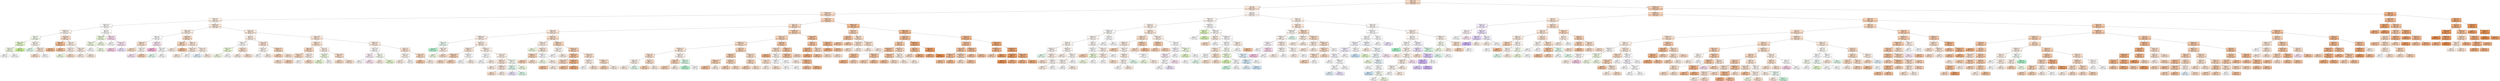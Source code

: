 digraph Tree {
node [shape=box, style="filled", color="black"] ;
0 [label="sdComp <= 0.65\ngini = 0.763\nsamples = 4320\nvalue = [1750, 667, 488, 494, 450, 471]\nclass = mean", fillcolor="#f7dac4"] ;
1 [label="CCR <= 0.55\ngini = 0.787\nsamples = 2400\nvalue = [855, 438, 273, 291, 267, 276]\nclass = mean", fillcolor="#f9e4d5"] ;
0 -> 1 [labeldistance=2.5, labelangle=45, headlabel="True"] ;
2 [label="graphDepth <= 6.5\ngini = 0.759\nsamples = 1440\nvalue = [590, 243, 144, 164, 143, 156]\nclass = mean", fillcolor="#f7dac6"] ;
1 -> 2 ;
3 [label="sdComp <= 0.02\ngini = 0.8\nsamples = 540\nvalue = [169, 114, 59, 63, 56, 79]\nclass = mean", fillcolor="#fcefe5"] ;
2 -> 3 ;
4 [label="graphSize <= 22.5\ngini = 0.799\nsamples = 180\nvalue = [50, 48, 21, 22, 17, 22]\nclass = mean", fillcolor="#fffdfc"] ;
3 -> 4 ;
5 [label="graphDepth <= 3.5\ngini = 0.763\nsamples = 120\nvalue = [42, 34, 11, 13, 11, 9]\nclass = mean", fillcolor="#fdf3ed"] ;
4 -> 5 ;
6 [label="nbproc <= 4.5\ngini = 0.8\nsamples = 60\nvalue = [14, 18, 8, 8, 6, 6]\nclass = median", fillcolor="#f6fdee"] ;
5 -> 6 ;
7 [label="sdComm <= 0.065\ngini = 0.749\nsamples = 30\nvalue = [6, 12, 2, 5, 4, 1]\nclass = median", fillcolor="#e6f8ce"] ;
6 -> 7 ;
8 [label="sdComm <= 0.02\ngini = 0.795\nsamples = 20\nvalue = [4, 6, 2, 3, 4, 1]\nclass = median", fillcolor="#f3fce6"] ;
7 -> 8 ;
9 [label="gini = 0.72\nsamples = 10\nvalue = [3, 3, 0, 3, 1, 0]\nclass = mean", fillcolor="#ffffff"] ;
8 -> 9 ;
10 [label="gini = 0.76\nsamples = 10\nvalue = [1, 3, 2, 0, 3, 1]\nclass = median", fillcolor="#ffffff"] ;
8 -> 10 ;
11 [label="gini = 0.56\nsamples = 10\nvalue = [2, 6, 0, 2, 0, 0]\nclass = median", fillcolor="#cef29c"] ;
7 -> 11 ;
12 [label="sdComm <= 0.02\ngini = 0.807\nsamples = 30\nvalue = [8, 6, 6, 3, 2, 5]\nclass = mean", fillcolor="#fdf5ef"] ;
6 -> 12 ;
13 [label="gini = 0.8\nsamples = 10\nvalue = [1, 2, 3, 1, 1, 2]\nclass = maxmax", fillcolor="#e6fcef"] ;
12 -> 13 ;
14 [label="sdComm <= 0.065\ngini = 0.78\nsamples = 20\nvalue = [7, 4, 3, 2, 1, 3]\nclass = mean", fillcolor="#fae7da"] ;
12 -> 14 ;
15 [label="gini = 0.72\nsamples = 10\nvalue = [4, 2, 0, 2, 0, 2]\nclass = mean", fillcolor="#f8e0ce"] ;
14 -> 15 ;
16 [label="gini = 0.76\nsamples = 10\nvalue = [3, 2, 3, 0, 1, 1]\nclass = mean", fillcolor="#ffffff"] ;
14 -> 16 ;
17 [label="sdComm <= 0.02\ngini = 0.692\nsamples = 60\nvalue = [28, 16, 3, 5, 5, 3]\nclass = mean", fillcolor="#f8ddc9"] ;
5 -> 17 ;
18 [label="nbproc <= 4.5\ngini = 0.51\nsamples = 20\nvalue = [13, 5, 0, 1, 1, 0]\nclass = mean", fillcolor="#f1bc95"] ;
17 -> 18 ;
19 [label="gini = 0.42\nsamples = 10\nvalue = [7, 3, 0, 0, 0, 0]\nclass = mean", fillcolor="#f0b78e"] ;
18 -> 19 ;
20 [label="gini = 0.58\nsamples = 10\nvalue = [6, 2, 0, 1, 1, 0]\nclass = mean", fillcolor="#f2c09c"] ;
18 -> 20 ;
21 [label="nbproc <= 4.5\ngini = 0.752\nsamples = 40\nvalue = [15, 11, 3, 4, 4, 3]\nclass = mean", fillcolor="#fbeee4"] ;
17 -> 21 ;
22 [label="sdComm <= 0.065\ngini = 0.75\nsamples = 20\nvalue = [7, 5, 1, 3, 4, 0]\nclass = mean", fillcolor="#fceee5"] ;
21 -> 22 ;
23 [label="gini = 0.7\nsamples = 10\nvalue = [3, 4, 0, 1, 2, 0]\nclass = median", fillcolor="#f1fbe3"] ;
22 -> 23 ;
24 [label="gini = 0.74\nsamples = 10\nvalue = [4, 1, 1, 2, 2, 0]\nclass = mean", fillcolor="#f8e0ce"] ;
22 -> 24 ;
25 [label="sdComm <= 0.065\ngini = 0.715\nsamples = 20\nvalue = [8, 6, 2, 1, 0, 3]\nclass = mean", fillcolor="#fbede3"] ;
21 -> 25 ;
26 [label="gini = 0.78\nsamples = 10\nvalue = [3, 2, 2, 1, 0, 2]\nclass = mean", fillcolor="#fcefe6"] ;
25 -> 26 ;
27 [label="gini = 0.58\nsamples = 10\nvalue = [5, 4, 0, 0, 0, 1]\nclass = mean", fillcolor="#fbeade"] ;
25 -> 27 ;
28 [label="nbproc <= 4.5\ngini = 0.821\nsamples = 60\nvalue = [8, 14, 10, 9, 6, 13]\nclass = median", fillcolor="#fdfefb"] ;
4 -> 28 ;
29 [label="sdComm <= 0.065\ngini = 0.791\nsamples = 30\nvalue = [4, 10, 6, 4, 2, 4]\nclass = median", fillcolor="#effbde"] ;
28 -> 29 ;
30 [label="sdComm <= 0.02\ngini = 0.8\nsamples = 20\nvalue = [3, 6, 3, 4, 1, 3]\nclass = median", fillcolor="#f3fce6"] ;
29 -> 30 ;
31 [label="gini = 0.76\nsamples = 10\nvalue = [1, 3, 2, 3, 0, 1]\nclass = median", fillcolor="#ffffff"] ;
30 -> 31 ;
32 [label="gini = 0.8\nsamples = 10\nvalue = [2, 3, 1, 1, 1, 2]\nclass = median", fillcolor="#f3fce6"] ;
30 -> 32 ;
33 [label="gini = 0.72\nsamples = 10\nvalue = [1, 4, 3, 0, 1, 1]\nclass = median", fillcolor="#f1fbe3"] ;
29 -> 33 ;
34 [label="sdComm <= 0.02\ngini = 0.811\nsamples = 30\nvalue = [4, 4, 4, 5, 4, 9]\nclass = maxmin", fillcolor="#fbdfef"] ;
28 -> 34 ;
35 [label="gini = 0.76\nsamples = 10\nvalue = [1, 3, 1, 2, 0, 3]\nclass = median", fillcolor="#ffffff"] ;
34 -> 35 ;
36 [label="sdComm <= 0.065\ngini = 0.8\nsamples = 20\nvalue = [3, 1, 3, 3, 4, 6]\nclass = maxmin", fillcolor="#fce6f3"] ;
34 -> 36 ;
37 [label="gini = 0.74\nsamples = 10\nvalue = [2, 0, 1, 2, 1, 4]\nclass = maxmin", fillcolor="#f8cee6"] ;
36 -> 37 ;
38 [label="gini = 0.8\nsamples = 10\nvalue = [1, 1, 2, 1, 3, 2]\nclass = minmin", fillcolor="#efe6fc"] ;
36 -> 38 ;
39 [label="graphDepth <= 3.5\ngini = 0.796\nsamples = 360\nvalue = [119, 66, 38, 41, 39, 57]\nclass = mean", fillcolor="#fae8db"] ;
3 -> 39 ;
40 [label="sdComp <= 0.065\ngini = 0.804\nsamples = 120\nvalue = [37, 18, 17, 16, 10, 22]\nclass = mean", fillcolor="#fbece1"] ;
39 -> 40 ;
41 [label="nbproc <= 4.5\ngini = 0.826\nsamples = 60\nvalue = [13, 9, 8, 9, 8, 13]\nclass = mean", fillcolor="#ffffff"] ;
40 -> 41 ;
42 [label="sdComm <= 0.02\ngini = 0.782\nsamples = 30\nvalue = [11, 4, 3, 4, 3, 5]\nclass = mean", fillcolor="#f9e1cf"] ;
41 -> 42 ;
43 [label="gini = 0.64\nsamples = 10\nvalue = [5, 1, 3, 1, 0, 0]\nclass = mean", fillcolor="#f8dbc6"] ;
42 -> 43 ;
44 [label="sdComm <= 0.065\ngini = 0.78\nsamples = 20\nvalue = [6, 3, 0, 3, 3, 5]\nclass = mean", fillcolor="#fdf7f2"] ;
42 -> 44 ;
45 [label="gini = 0.78\nsamples = 10\nvalue = [1, 2, 0, 2, 2, 3]\nclass = maxmin", fillcolor="#fce6f3"] ;
44 -> 45 ;
46 [label="gini = 0.68\nsamples = 10\nvalue = [5, 1, 0, 1, 1, 2]\nclass = mean", fillcolor="#f5d0b5"] ;
44 -> 46 ;
47 [label="sdComm <= 0.02\ngini = 0.813\nsamples = 30\nvalue = [2, 5, 5, 5, 5, 8]\nclass = maxmin", fillcolor="#fce7f3"] ;
41 -> 47 ;
48 [label="gini = 0.68\nsamples = 10\nvalue = [0, 2, 1, 1, 1, 5]\nclass = maxmin", fillcolor="#f5b5da"] ;
47 -> 48 ;
49 [label="sdComm <= 0.065\ngini = 0.825\nsamples = 20\nvalue = [2, 3, 4, 4, 4, 3]\nclass = maxmax", fillcolor="#ffffff"] ;
47 -> 49 ;
50 [label="gini = 0.8\nsamples = 10\nvalue = [1, 1, 3, 2, 2, 1]\nclass = maxmax", fillcolor="#e6fcef"] ;
49 -> 50 ;
51 [label="gini = 0.82\nsamples = 10\nvalue = [1, 2, 1, 2, 2, 2]\nclass = median", fillcolor="#ffffff"] ;
49 -> 51 ;
52 [label="sdComm <= 0.02\ngini = 0.758\nsamples = 60\nvalue = [24, 9, 9, 7, 2, 9]\nclass = mean", fillcolor="#f7dac5"] ;
40 -> 52 ;
53 [label="nbproc <= 4.5\ngini = 0.66\nsamples = 20\nvalue = [10, 1, 3, 0, 1, 5]\nclass = mean", fillcolor="#f6d5bd"] ;
52 -> 53 ;
54 [label="gini = 0.7\nsamples = 10\nvalue = [4, 1, 2, 0, 0, 3]\nclass = mean", fillcolor="#fbede3"] ;
53 -> 54 ;
55 [label="gini = 0.58\nsamples = 10\nvalue = [6, 0, 1, 0, 1, 2]\nclass = mean", fillcolor="#f2c09c"] ;
53 -> 55 ;
56 [label="nbproc <= 4.5\ngini = 0.774\nsamples = 40\nvalue = [14, 8, 6, 7, 1, 4]\nclass = mean", fillcolor="#fae7da"] ;
52 -> 56 ;
57 [label="sdComm <= 0.065\ngini = 0.775\nsamples = 20\nvalue = [7, 4, 4, 2, 1, 2]\nclass = mean", fillcolor="#fae7da"] ;
56 -> 57 ;
58 [label="gini = 0.72\nsamples = 10\nvalue = [4, 3, 1, 1, 0, 1]\nclass = mean", fillcolor="#fbede3"] ;
57 -> 58 ;
59 [label="gini = 0.78\nsamples = 10\nvalue = [3, 1, 3, 1, 1, 1]\nclass = mean", fillcolor="#ffffff"] ;
57 -> 59 ;
60 [label="sdComm <= 0.065\ngini = 0.755\nsamples = 20\nvalue = [7, 4, 2, 5, 0, 2]\nclass = mean", fillcolor="#fceee5"] ;
56 -> 60 ;
61 [label="gini = 0.72\nsamples = 10\nvalue = [3, 1, 1, 4, 0, 1]\nclass = minmax", fillcolor="#e3f1fb"] ;
60 -> 61 ;
62 [label="gini = 0.72\nsamples = 10\nvalue = [4, 3, 1, 1, 0, 1]\nclass = mean", fillcolor="#fbede3"] ;
60 -> 62 ;
63 [label="sdComm <= 0.02\ngini = 0.789\nsamples = 240\nvalue = [82, 48, 21, 25, 29, 35]\nclass = mean", fillcolor="#fae9dc"] ;
39 -> 63 ;
64 [label="nbproc <= 4.5\ngini = 0.781\nsamples = 80\nvalue = [27, 19, 5, 8, 12, 9]\nclass = mean", fillcolor="#fceee5"] ;
63 -> 64 ;
65 [label="graphSize <= 22.5\ngini = 0.78\nsamples = 40\nvalue = [12, 11, 1, 6, 5, 5]\nclass = mean", fillcolor="#fefbf8"] ;
64 -> 65 ;
66 [label="sdComp <= 0.065\ngini = 0.77\nsamples = 20\nvalue = [4, 7, 1, 4, 1, 3]\nclass = median", fillcolor="#edfada"] ;
65 -> 66 ;
67 [label="gini = 0.7\nsamples = 10\nvalue = [2, 4, 0, 1, 0, 3]\nclass = median", fillcolor="#f1fbe3"] ;
66 -> 67 ;
68 [label="gini = 0.76\nsamples = 10\nvalue = [2, 3, 1, 3, 1, 0]\nclass = median", fillcolor="#ffffff"] ;
66 -> 68 ;
69 [label="sdComp <= 0.065\ngini = 0.74\nsamples = 20\nvalue = [8, 4, 0, 2, 4, 2]\nclass = mean", fillcolor="#f8e0ce"] ;
65 -> 69 ;
70 [label="gini = 0.7\nsamples = 10\nvalue = [4, 3, 0, 0, 2, 1]\nclass = mean", fillcolor="#fbede3"] ;
69 -> 70 ;
71 [label="gini = 0.74\nsamples = 10\nvalue = [4, 1, 0, 2, 2, 1]\nclass = mean", fillcolor="#f8e0ce"] ;
69 -> 71 ;
72 [label="sdComp <= 0.065\ngini = 0.766\nsamples = 40\nvalue = [15, 8, 4, 2, 7, 4]\nclass = mean", fillcolor="#f9e3d4"] ;
64 -> 72 ;
73 [label="graphSize <= 22.5\ngini = 0.785\nsamples = 20\nvalue = [6, 5, 2, 2, 4, 1]\nclass = mean", fillcolor="#fdf7f2"] ;
72 -> 73 ;
74 [label="gini = 0.76\nsamples = 10\nvalue = [3, 3, 1, 1, 2, 0]\nclass = mean", fillcolor="#ffffff"] ;
73 -> 74 ;
75 [label="gini = 0.8\nsamples = 10\nvalue = [3, 2, 1, 1, 2, 1]\nclass = mean", fillcolor="#fcefe6"] ;
73 -> 75 ;
76 [label="graphSize <= 22.5\ngini = 0.72\nsamples = 20\nvalue = [9, 3, 2, 0, 3, 3]\nclass = mean", fillcolor="#f6d3b9"] ;
72 -> 76 ;
77 [label="gini = 0.68\nsamples = 10\nvalue = [5, 1, 1, 0, 1, 2]\nclass = mean", fillcolor="#f5d0b5"] ;
76 -> 77 ;
78 [label="gini = 0.74\nsamples = 10\nvalue = [4, 2, 1, 0, 2, 1]\nclass = mean", fillcolor="#f8e0ce"] ;
76 -> 78 ;
79 [label="sdComp <= 0.065\ngini = 0.79\nsamples = 160\nvalue = [55, 29, 16, 17, 17, 26]\nclass = mean", fillcolor="#fae6d8"] ;
63 -> 79 ;
80 [label="graphSize <= 22.5\ngini = 0.772\nsamples = 80\nvalue = [30, 15, 5, 8, 10, 12]\nclass = mean", fillcolor="#f9e2d1"] ;
79 -> 80 ;
81 [label="nbproc <= 4.5\ngini = 0.746\nsamples = 40\nvalue = [17, 6, 2, 5, 6, 4]\nclass = mean", fillcolor="#f7d6bf"] ;
80 -> 81 ;
82 [label="sdComm <= 0.065\ngini = 0.71\nsamples = 20\nvalue = [9, 0, 1, 3, 4, 3]\nclass = mean", fillcolor="#f7d8c1"] ;
81 -> 82 ;
83 [label="gini = 0.74\nsamples = 10\nvalue = [4, 0, 1, 2, 2, 1]\nclass = mean", fillcolor="#f8e0ce"] ;
82 -> 83 ;
84 [label="gini = 0.66\nsamples = 10\nvalue = [5, 0, 0, 1, 2, 2]\nclass = mean", fillcolor="#f5d0b5"] ;
82 -> 84 ;
85 [label="sdComm <= 0.065\ngini = 0.725\nsamples = 20\nvalue = [8, 6, 1, 2, 2, 1]\nclass = mean", fillcolor="#fbede3"] ;
81 -> 85 ;
86 [label="gini = 0.76\nsamples = 10\nvalue = [3, 3, 1, 1, 2, 0]\nclass = mean", fillcolor="#ffffff"] ;
85 -> 86 ;
87 [label="gini = 0.64\nsamples = 10\nvalue = [5, 3, 0, 1, 0, 1]\nclass = mean", fillcolor="#f8dbc6"] ;
85 -> 87 ;
88 [label="nbproc <= 4.5\ngini = 0.782\nsamples = 40\nvalue = [13, 9, 3, 3, 4, 8]\nclass = mean", fillcolor="#fcefe5"] ;
80 -> 88 ;
89 [label="sdComm <= 0.065\ngini = 0.805\nsamples = 20\nvalue = [4, 6, 2, 2, 3, 3]\nclass = median", fillcolor="#f3fce6"] ;
88 -> 89 ;
90 [label="gini = 0.76\nsamples = 10\nvalue = [2, 4, 1, 1, 1, 1]\nclass = median", fillcolor="#e6f8ce"] ;
89 -> 90 ;
91 [label="gini = 0.82\nsamples = 10\nvalue = [2, 2, 1, 1, 2, 2]\nclass = mean", fillcolor="#ffffff"] ;
89 -> 91 ;
92 [label="sdComm <= 0.065\ngini = 0.705\nsamples = 20\nvalue = [9, 3, 1, 1, 1, 5]\nclass = mean", fillcolor="#f8ddca"] ;
88 -> 92 ;
93 [label="gini = 0.64\nsamples = 10\nvalue = [5, 1, 1, 0, 0, 3]\nclass = mean", fillcolor="#f8dbc6"] ;
92 -> 93 ;
94 [label="gini = 0.74\nsamples = 10\nvalue = [4, 2, 0, 1, 1, 2]\nclass = mean", fillcolor="#f8e0ce"] ;
92 -> 94 ;
95 [label="graphSize <= 22.5\ngini = 0.802\nsamples = 80\nvalue = [25, 14, 11, 9, 7, 14]\nclass = mean", fillcolor="#fbeade"] ;
79 -> 95 ;
96 [label="sdComm <= 0.065\ngini = 0.805\nsamples = 40\nvalue = [10, 9, 3, 5, 4, 9]\nclass = mean", fillcolor="#fefbf9"] ;
95 -> 96 ;
97 [label="nbproc <= 4.5\ngini = 0.79\nsamples = 20\nvalue = [5, 3, 1, 2, 3, 6]\nclass = maxmin", fillcolor="#fdf2f8"] ;
96 -> 97 ;
98 [label="gini = 0.72\nsamples = 10\nvalue = [3, 3, 0, 0, 1, 3]\nclass = mean", fillcolor="#ffffff"] ;
97 -> 98 ;
99 [label="gini = 0.78\nsamples = 10\nvalue = [2, 0, 1, 2, 2, 3]\nclass = maxmin", fillcolor="#fce6f3"] ;
97 -> 99 ;
100 [label="nbproc <= 4.5\ngini = 0.79\nsamples = 20\nvalue = [5, 6, 2, 3, 1, 3]\nclass = median", fillcolor="#f8fdf2"] ;
96 -> 100 ;
101 [label="gini = 0.8\nsamples = 10\nvalue = [3, 2, 1, 2, 1, 1]\nclass = mean", fillcolor="#fcefe6"] ;
100 -> 101 ;
102 [label="gini = 0.74\nsamples = 10\nvalue = [2, 4, 1, 1, 0, 2]\nclass = median", fillcolor="#e6f8ce"] ;
100 -> 102 ;
103 [label="nbproc <= 4.5\ngini = 0.772\nsamples = 40\nvalue = [15, 5, 8, 4, 3, 5]\nclass = mean", fillcolor="#f9e3d4"] ;
95 -> 103 ;
104 [label="sdComm <= 0.065\ngini = 0.745\nsamples = 20\nvalue = [7, 3, 6, 2, 0, 2]\nclass = mean", fillcolor="#fdf6f1"] ;
103 -> 104 ;
105 [label="gini = 0.78\nsamples = 10\nvalue = [3, 2, 2, 2, 0, 1]\nclass = mean", fillcolor="#fcefe6"] ;
104 -> 105 ;
106 [label="gini = 0.66\nsamples = 10\nvalue = [4, 1, 4, 0, 0, 1]\nclass = mean", fillcolor="#ffffff"] ;
104 -> 106 ;
107 [label="sdComm <= 0.065\ngini = 0.765\nsamples = 20\nvalue = [8, 2, 2, 2, 3, 3]\nclass = mean", fillcolor="#f7dac5"] ;
103 -> 107 ;
108 [label="gini = 0.7\nsamples = 10\nvalue = [5, 1, 1, 1, 1, 1]\nclass = mean", fillcolor="#f3c7a7"] ;
107 -> 108 ;
109 [label="gini = 0.8\nsamples = 10\nvalue = [3, 1, 1, 1, 2, 2]\nclass = mean", fillcolor="#fcefe6"] ;
107 -> 109 ;
110 [label="sdComp <= 0.065\ngini = 0.722\nsamples = 900\nvalue = [421, 129, 85, 101, 87, 77]\nclass = mean", fillcolor="#f5cfb4"] ;
2 -> 110 ;
111 [label="nbproc <= 4.5\ngini = 0.759\nsamples = 600\nvalue = [246, 98, 70, 71, 65, 50]\nclass = mean", fillcolor="#f7dac5"] ;
110 -> 111 ;
112 [label="sdComp <= 0.02\ngini = 0.783\nsamples = 300\nvalue = [107, 59, 37, 40, 30, 27]\nclass = mean", fillcolor="#fae6d8"] ;
111 -> 112 ;
113 [label="graphDepth <= 9.0\ngini = 0.807\nsamples = 150\nvalue = [44, 28, 27, 18, 20, 13]\nclass = mean", fillcolor="#fceee5"] ;
112 -> 113 ;
114 [label="sdComm <= 0.02\ngini = 0.791\nsamples = 30\nvalue = [7, 6, 9, 2, 3, 3]\nclass = maxmax", fillcolor="#eefdf4"] ;
113 -> 114 ;
115 [label="gini = 0.68\nsamples = 10\nvalue = [1, 2, 5, 1, 0, 1]\nclass = maxmax", fillcolor="#b5f5d0"] ;
114 -> 115 ;
116 [label="sdComm <= 0.065\ngini = 0.795\nsamples = 20\nvalue = [6, 4, 4, 1, 3, 2]\nclass = mean", fillcolor="#fcefe6"] ;
114 -> 116 ;
117 [label="gini = 0.8\nsamples = 10\nvalue = [2, 3, 2, 1, 1, 1]\nclass = median", fillcolor="#f3fce6"] ;
116 -> 117 ;
118 [label="gini = 0.74\nsamples = 10\nvalue = [4, 1, 2, 0, 2, 1]\nclass = mean", fillcolor="#f8e0ce"] ;
116 -> 118 ;
119 [label="sdComm <= 0.02\ngini = 0.804\nsamples = 120\nvalue = [37, 22, 18, 16, 17, 10]\nclass = mean", fillcolor="#fbece1"] ;
113 -> 119 ;
120 [label="graphSize <= 75.0\ngini = 0.76\nsamples = 40\nvalue = [15, 9, 4, 2, 7, 3]\nclass = mean", fillcolor="#fae7d9"] ;
119 -> 120 ;
121 [label="graphSize <= 40.0\ngini = 0.665\nsamples = 20\nvalue = [10, 4, 1, 0, 4, 1]\nclass = mean", fillcolor="#f5d0b5"] ;
120 -> 121 ;
122 [label="gini = 0.62\nsamples = 10\nvalue = [5, 3, 0, 0, 2, 0]\nclass = mean", fillcolor="#f8dbc6"] ;
121 -> 122 ;
123 [label="gini = 0.68\nsamples = 10\nvalue = [5, 1, 1, 0, 2, 1]\nclass = mean", fillcolor="#f5d0b5"] ;
121 -> 123 ;
124 [label="graphDepth <= 25.5\ngini = 0.81\nsamples = 20\nvalue = [5, 5, 3, 2, 3, 2]\nclass = mean", fillcolor="#ffffff"] ;
120 -> 124 ;
125 [label="gini = 0.76\nsamples = 10\nvalue = [2, 3, 3, 1, 1, 0]\nclass = median", fillcolor="#ffffff"] ;
124 -> 125 ;
126 [label="gini = 0.78\nsamples = 10\nvalue = [3, 2, 0, 1, 2, 2]\nclass = mean", fillcolor="#fcefe6"] ;
124 -> 126 ;
127 [label="graphDepth <= 13.5\ngini = 0.813\nsamples = 80\nvalue = [22, 13, 14, 14, 10, 7]\nclass = mean", fillcolor="#fcf0e7"] ;
119 -> 127 ;
128 [label="sdComm <= 0.065\ngini = 0.79\nsamples = 20\nvalue = [5, 1, 4, 5, 1, 4]\nclass = mean", fillcolor="#ffffff"] ;
127 -> 128 ;
129 [label="gini = 0.74\nsamples = 10\nvalue = [2, 0, 2, 3, 0, 3]\nclass = minmax", fillcolor="#ffffff"] ;
128 -> 129 ;
130 [label="gini = 0.8\nsamples = 10\nvalue = [3, 1, 2, 2, 1, 1]\nclass = mean", fillcolor="#fcefe6"] ;
128 -> 130 ;
131 [label="sdComm <= 0.065\ngini = 0.804\nsamples = 60\nvalue = [17, 12, 10, 9, 9, 3]\nclass = mean", fillcolor="#fcf2ea"] ;
127 -> 131 ;
132 [label="graphSize <= 75.0\ngini = 0.762\nsamples = 30\nvalue = [11, 5, 4, 6, 4, 0]\nclass = mean", fillcolor="#fae5d6"] ;
131 -> 132 ;
133 [label="gini = 0.7\nsamples = 10\nvalue = [4, 3, 0, 2, 1, 0]\nclass = mean", fillcolor="#fbede3"] ;
132 -> 133 ;
134 [label="graphDepth <= 25.5\ngini = 0.765\nsamples = 20\nvalue = [7, 2, 4, 4, 3, 0]\nclass = mean", fillcolor="#fae7da"] ;
132 -> 134 ;
135 [label="gini = 0.72\nsamples = 10\nvalue = [4, 0, 2, 2, 2, 0]\nclass = mean", fillcolor="#f8e0ce"] ;
134 -> 135 ;
136 [label="gini = 0.78\nsamples = 10\nvalue = [3, 2, 2, 2, 1, 0]\nclass = mean", fillcolor="#fcefe6"] ;
134 -> 136 ;
137 [label="graphDepth <= 25.5\ngini = 0.818\nsamples = 30\nvalue = [6, 7, 6, 3, 5, 3]\nclass = median", fillcolor="#fbfef7"] ;
131 -> 137 ;
138 [label="graphSize <= 75.0\ngini = 0.8\nsamples = 20\nvalue = [3, 3, 6, 3, 4, 1]\nclass = maxmax", fillcolor="#e6fcef"] ;
137 -> 138 ;
139 [label="gini = 0.78\nsamples = 10\nvalue = [2, 0, 2, 2, 3, 1]\nclass = minmin", fillcolor="#efe6fc"] ;
138 -> 139 ;
140 [label="gini = 0.72\nsamples = 10\nvalue = [1, 3, 4, 1, 1, 0]\nclass = maxmax", fillcolor="#e3fbed"] ;
138 -> 140 ;
141 [label="gini = 0.7\nsamples = 10\nvalue = [3, 4, 0, 0, 1, 2]\nclass = median", fillcolor="#f1fbe3"] ;
137 -> 141 ;
142 [label="sdComm <= 0.02\ngini = 0.742\nsamples = 150\nvalue = [63, 31, 10, 22, 10, 14]\nclass = mean", fillcolor="#f8ddca"] ;
112 -> 142 ;
143 [label="graphSize <= 40.0\ngini = 0.782\nsamples = 50\nvalue = [17, 12, 5, 5, 6, 5]\nclass = mean", fillcolor="#fceee5"] ;
142 -> 143 ;
144 [label="gini = 0.7\nsamples = 10\nvalue = [3, 4, 1, 0, 0, 2]\nclass = median", fillcolor="#f1fbe3"] ;
143 -> 144 ;
145 [label="graphSize <= 75.0\ngini = 0.784\nsamples = 40\nvalue = [14, 8, 4, 5, 6, 3]\nclass = mean", fillcolor="#fae7da"] ;
143 -> 145 ;
146 [label="graphDepth <= 12.5\ngini = 0.73\nsamples = 20\nvalue = [9, 3, 2, 1, 3, 2]\nclass = mean", fillcolor="#f6d3b9"] ;
145 -> 146 ;
147 [label="gini = 0.66\nsamples = 10\nvalue = [5, 2, 0, 0, 2, 1]\nclass = mean", fillcolor="#f5d0b5"] ;
146 -> 147 ;
148 [label="gini = 0.76\nsamples = 10\nvalue = [4, 1, 2, 1, 1, 1]\nclass = mean", fillcolor="#f8e0ce"] ;
146 -> 148 ;
149 [label="graphDepth <= 25.5\ngini = 0.8\nsamples = 20\nvalue = [5, 5, 2, 4, 3, 1]\nclass = mean", fillcolor="#ffffff"] ;
145 -> 149 ;
150 [label="gini = 0.78\nsamples = 10\nvalue = [2, 3, 2, 2, 1, 0]\nclass = median", fillcolor="#f3fce6"] ;
149 -> 150 ;
151 [label="gini = 0.78\nsamples = 10\nvalue = [3, 2, 0, 2, 2, 1]\nclass = mean", fillcolor="#fcefe6"] ;
149 -> 151 ;
152 [label="graphDepth <= 9.0\ngini = 0.711\nsamples = 100\nvalue = [46, 19, 5, 17, 4, 9]\nclass = mean", fillcolor="#f6d5bd"] ;
142 -> 152 ;
153 [label="sdComm <= 0.065\ngini = 0.745\nsamples = 20\nvalue = [7, 6, 2, 2, 0, 3]\nclass = mean", fillcolor="#fdf6f1"] ;
152 -> 153 ;
154 [label="gini = 0.76\nsamples = 10\nvalue = [3, 3, 1, 2, 0, 1]\nclass = mean", fillcolor="#ffffff"] ;
153 -> 154 ;
155 [label="gini = 0.7\nsamples = 10\nvalue = [4, 3, 1, 0, 0, 2]\nclass = mean", fillcolor="#fbede3"] ;
153 -> 155 ;
156 [label="graphSize <= 75.0\ngini = 0.691\nsamples = 80\nvalue = [39, 13, 3, 15, 4, 6]\nclass = mean", fillcolor="#f5d0b6"] ;
152 -> 156 ;
157 [label="graphSize <= 40.0\ngini = 0.612\nsamples = 40\nvalue = [23, 6, 1, 7, 1, 2]\nclass = mean", fillcolor="#f2c29f"] ;
156 -> 157 ;
158 [label="sdComm <= 0.065\ngini = 0.655\nsamples = 20\nvalue = [10, 3, 0, 5, 0, 2]\nclass = mean", fillcolor="#f6d5bd"] ;
157 -> 158 ;
159 [label="gini = 0.58\nsamples = 10\nvalue = [6, 1, 0, 2, 0, 1]\nclass = mean", fillcolor="#f2c09c"] ;
158 -> 159 ;
160 [label="gini = 0.7\nsamples = 10\nvalue = [4, 2, 0, 3, 0, 1]\nclass = mean", fillcolor="#fbede3"] ;
158 -> 160 ;
161 [label="sdComm <= 0.065\ngini = 0.54\nsamples = 20\nvalue = [13, 3, 1, 2, 1, 0]\nclass = mean", fillcolor="#f0b58b"] ;
157 -> 161 ;
162 [label="gini = 0.58\nsamples = 10\nvalue = [6, 2, 1, 1, 0, 0]\nclass = mean", fillcolor="#f2c09c"] ;
161 -> 162 ;
163 [label="gini = 0.48\nsamples = 10\nvalue = [7, 1, 0, 1, 1, 0]\nclass = mean", fillcolor="#eeab7b"] ;
161 -> 163 ;
164 [label="sdComm <= 0.065\ngini = 0.751\nsamples = 40\nvalue = [16, 7, 2, 8, 3, 4]\nclass = mean", fillcolor="#f8e0ce"] ;
156 -> 164 ;
165 [label="graphDepth <= 25.5\ngini = 0.775\nsamples = 20\nvalue = [7, 2, 2, 5, 2, 2]\nclass = mean", fillcolor="#fceee5"] ;
164 -> 165 ;
166 [label="gini = 0.74\nsamples = 10\nvalue = [3, 0, 2, 3, 2, 0]\nclass = mean", fillcolor="#ffffff"] ;
165 -> 166 ;
167 [label="gini = 0.72\nsamples = 10\nvalue = [4, 2, 0, 2, 0, 2]\nclass = mean", fillcolor="#f8e0ce"] ;
165 -> 167 ;
168 [label="graphDepth <= 25.5\ngini = 0.7\nsamples = 20\nvalue = [9, 5, 0, 3, 1, 2]\nclass = mean", fillcolor="#f8ddca"] ;
164 -> 168 ;
169 [label="gini = 0.66\nsamples = 10\nvalue = [5, 2, 0, 1, 0, 2]\nclass = mean", fillcolor="#f5d0b5"] ;
168 -> 169 ;
170 [label="gini = 0.7\nsamples = 10\nvalue = [4, 3, 0, 2, 1, 0]\nclass = mean", fillcolor="#fbede3"] ;
168 -> 170 ;
171 [label="graphDepth <= 25.5\ngini = 0.726\nsamples = 300\nvalue = [139, 39, 33, 31, 35, 23]\nclass = mean", fillcolor="#f5cfb3"] ;
111 -> 171 ;
172 [label="sdComm <= 0.065\ngini = 0.747\nsamples = 240\nvalue = [104, 30, 30, 26, 29, 21]\nclass = mean", fillcolor="#f6d3b9"] ;
171 -> 172 ;
173 [label="graphDepth <= 13.5\ngini = 0.766\nsamples = 160\nvalue = [64, 21, 24, 17, 20, 14]\nclass = mean", fillcolor="#f7dac5"] ;
172 -> 173 ;
174 [label="graphDepth <= 9.0\ngini = 0.782\nsamples = 80\nvalue = [28, 12, 15, 12, 9, 4]\nclass = mean", fillcolor="#fae6d7"] ;
173 -> 174 ;
175 [label="sdComm <= 0.02\ngini = 0.768\nsamples = 40\nvalue = [15, 6, 5, 7, 6, 1]\nclass = mean", fillcolor="#f9e0cf"] ;
174 -> 175 ;
176 [label="sdComp <= 0.02\ngini = 0.785\nsamples = 20\nvalue = [6, 4, 4, 4, 1, 1]\nclass = mean", fillcolor="#fcefe6"] ;
175 -> 176 ;
177 [label="gini = 0.7\nsamples = 10\nvalue = [4, 2, 1, 3, 0, 0]\nclass = mean", fillcolor="#fbede3"] ;
176 -> 177 ;
178 [label="gini = 0.8\nsamples = 10\nvalue = [2, 2, 3, 1, 1, 1]\nclass = maxmax", fillcolor="#e6fcef"] ;
176 -> 178 ;
179 [label="sdComp <= 0.02\ngini = 0.7\nsamples = 20\nvalue = [9, 2, 1, 3, 5, 0]\nclass = mean", fillcolor="#f8ddca"] ;
175 -> 179 ;
180 [label="gini = 0.66\nsamples = 10\nvalue = [5, 1, 0, 2, 2, 0]\nclass = mean", fillcolor="#f5d0b5"] ;
179 -> 180 ;
181 [label="gini = 0.72\nsamples = 10\nvalue = [4, 1, 1, 1, 3, 0]\nclass = mean", fillcolor="#fbede3"] ;
179 -> 181 ;
182 [label="sdComm <= 0.02\ngini = 0.782\nsamples = 40\nvalue = [13, 6, 10, 5, 3, 3]\nclass = mean", fillcolor="#fcf2eb"] ;
174 -> 182 ;
183 [label="sdComp <= 0.02\ngini = 0.73\nsamples = 20\nvalue = [9, 2, 3, 3, 2, 1]\nclass = mean", fillcolor="#f6d3b9"] ;
182 -> 183 ;
184 [label="gini = 0.68\nsamples = 10\nvalue = [5, 2, 0, 1, 1, 1]\nclass = mean", fillcolor="#f5d0b5"] ;
183 -> 184 ;
185 [label="gini = 0.7\nsamples = 10\nvalue = [4, 0, 3, 2, 1, 0]\nclass = mean", fillcolor="#fbede3"] ;
183 -> 185 ;
186 [label="sdComp <= 0.02\ngini = 0.775\nsamples = 20\nvalue = [4, 4, 7, 2, 1, 2]\nclass = maxmax", fillcolor="#dafae7"] ;
182 -> 186 ;
187 [label="gini = 0.66\nsamples = 10\nvalue = [2, 2, 5, 1, 0, 0]\nclass = maxmax", fillcolor="#b5f5d0"] ;
186 -> 187 ;
188 [label="gini = 0.82\nsamples = 10\nvalue = [2, 2, 2, 1, 1, 2]\nclass = mean", fillcolor="#ffffff"] ;
186 -> 188 ;
189 [label="sdComp <= 0.02\ngini = 0.734\nsamples = 80\nvalue = [36, 9, 9, 5, 11, 10]\nclass = mean", fillcolor="#f6d1b7"] ;
173 -> 189 ;
190 [label="sdComm <= 0.02\ngini = 0.685\nsamples = 40\nvalue = [20, 6, 4, 0, 4, 6]\nclass = mean", fillcolor="#f4cbad"] ;
189 -> 190 ;
191 [label="graphSize <= 75.0\ngini = 0.675\nsamples = 20\nvalue = [10, 1, 3, 0, 2, 4]\nclass = mean", fillcolor="#f5d0b5"] ;
190 -> 191 ;
192 [label="gini = 0.58\nsamples = 10\nvalue = [6, 1, 0, 0, 1, 2]\nclass = mean", fillcolor="#f2c09c"] ;
191 -> 192 ;
193 [label="gini = 0.7\nsamples = 10\nvalue = [4, 0, 3, 0, 1, 2]\nclass = mean", fillcolor="#fbede3"] ;
191 -> 193 ;
194 [label="graphSize <= 75.0\ngini = 0.665\nsamples = 20\nvalue = [10, 5, 1, 0, 2, 2]\nclass = mean", fillcolor="#f6d5bd"] ;
190 -> 194 ;
195 [label="gini = 0.68\nsamples = 10\nvalue = [5, 2, 1, 0, 1, 1]\nclass = mean", fillcolor="#f5d0b5"] ;
194 -> 195 ;
196 [label="gini = 0.64\nsamples = 10\nvalue = [5, 3, 0, 0, 1, 1]\nclass = mean", fillcolor="#f8dbc6"] ;
194 -> 196 ;
197 [label="graphSize <= 75.0\ngini = 0.762\nsamples = 40\nvalue = [16, 3, 5, 5, 7, 4]\nclass = mean", fillcolor="#f8ddc9"] ;
189 -> 197 ;
198 [label="sdComm <= 0.02\ngini = 0.71\nsamples = 20\nvalue = [9, 0, 3, 3, 4, 1]\nclass = mean", fillcolor="#f7d8c1"] ;
197 -> 198 ;
199 [label="gini = 0.66\nsamples = 10\nvalue = [5, 0, 1, 2, 2, 0]\nclass = mean", fillcolor="#f5d0b5"] ;
198 -> 199 ;
200 [label="gini = 0.74\nsamples = 10\nvalue = [4, 0, 2, 1, 2, 1]\nclass = mean", fillcolor="#f8e0ce"] ;
198 -> 200 ;
201 [label="sdComm <= 0.02\ngini = 0.79\nsamples = 20\nvalue = [7, 3, 2, 2, 3, 3]\nclass = mean", fillcolor="#f9e1d0"] ;
197 -> 201 ;
202 [label="gini = 0.8\nsamples = 10\nvalue = [3, 1, 2, 1, 1, 2]\nclass = mean", fillcolor="#fcefe6"] ;
201 -> 202 ;
203 [label="gini = 0.74\nsamples = 10\nvalue = [4, 2, 0, 1, 2, 1]\nclass = mean", fillcolor="#f8e0ce"] ;
201 -> 203 ;
204 [label="sdComp <= 0.02\ngini = 0.699\nsamples = 80\nvalue = [40, 9, 6, 9, 9, 7]\nclass = mean", fillcolor="#f4c8a9"] ;
172 -> 204 ;
205 [label="graphSize <= 40.0\ngini = 0.741\nsamples = 40\nvalue = [17, 5, 4, 8, 2, 4]\nclass = mean", fillcolor="#f8dcc7"] ;
204 -> 205 ;
206 [label="gini = 0.46\nsamples = 10\nvalue = [7, 1, 0, 0, 0, 2]\nclass = mean", fillcolor="#efb083"] ;
205 -> 206 ;
207 [label="graphSize <= 75.0\ngini = 0.773\nsamples = 30\nvalue = [10, 4, 4, 8, 2, 2]\nclass = mean", fillcolor="#fdf4ed"] ;
205 -> 207 ;
208 [label="graphDepth <= 12.5\ngini = 0.73\nsamples = 20\nvalue = [7, 1, 2, 7, 1, 2]\nclass = mean", fillcolor="#ffffff"] ;
207 -> 208 ;
209 [label="gini = 0.76\nsamples = 10\nvalue = [3, 1, 1, 3, 0, 2]\nclass = mean", fillcolor="#ffffff"] ;
208 -> 209 ;
210 [label="gini = 0.66\nsamples = 10\nvalue = [4, 0, 1, 4, 1, 0]\nclass = mean", fillcolor="#ffffff"] ;
208 -> 210 ;
211 [label="gini = 0.76\nsamples = 10\nvalue = [3, 3, 2, 1, 1, 0]\nclass = mean", fillcolor="#ffffff"] ;
207 -> 211 ;
212 [label="graphSize <= 75.0\ngini = 0.62\nsamples = 40\nvalue = [23, 4, 2, 1, 7, 3]\nclass = mean", fillcolor="#f2c29f"] ;
204 -> 212 ;
213 [label="graphSize <= 40.0\ngini = 0.636\nsamples = 30\nvalue = [17, 4, 2, 1, 3, 3]\nclass = mean", fillcolor="#f2c09c"] ;
212 -> 213 ;
214 [label="gini = 0.72\nsamples = 10\nvalue = [4, 0, 1, 1, 3, 1]\nclass = mean", fillcolor="#fbede3"] ;
213 -> 214 ;
215 [label="graphDepth <= 12.5\ngini = 0.525\nsamples = 20\nvalue = [13, 4, 1, 0, 0, 2]\nclass = mean", fillcolor="#f0b890"] ;
213 -> 215 ;
216 [label="gini = 0.58\nsamples = 10\nvalue = [6, 2, 1, 0, 0, 1]\nclass = mean", fillcolor="#f2c09c"] ;
215 -> 216 ;
217 [label="gini = 0.46\nsamples = 10\nvalue = [7, 2, 0, 0, 0, 1]\nclass = mean", fillcolor="#efb083"] ;
215 -> 217 ;
218 [label="gini = 0.48\nsamples = 10\nvalue = [6, 0, 0, 0, 4, 0]\nclass = mean", fillcolor="#f6d5bd"] ;
212 -> 218 ;
219 [label="sdComm <= 0.065\ngini = 0.617\nsamples = 60\nvalue = [35, 9, 3, 5, 6, 2]\nclass = mean", fillcolor="#f2bf9a"] ;
171 -> 219 ;
220 [label="sdComp <= 0.02\ngini = 0.64\nsamples = 40\nvalue = [22, 6, 0, 4, 6, 2]\nclass = mean", fillcolor="#f3c4a2"] ;
219 -> 220 ;
221 [label="sdComm <= 0.02\ngini = 0.535\nsamples = 20\nvalue = [13, 2, 0, 2, 3, 0]\nclass = mean", fillcolor="#f0b58b"] ;
220 -> 221 ;
222 [label="gini = 0.48\nsamples = 10\nvalue = [7, 1, 0, 1, 1, 0]\nclass = mean", fillcolor="#eeab7b"] ;
221 -> 222 ;
223 [label="gini = 0.58\nsamples = 10\nvalue = [6, 1, 0, 1, 2, 0]\nclass = mean", fillcolor="#f2c09c"] ;
221 -> 223 ;
224 [label="sdComm <= 0.02\ngini = 0.715\nsamples = 20\nvalue = [9, 4, 0, 2, 3, 2]\nclass = mean", fillcolor="#f7d8c1"] ;
220 -> 224 ;
225 [label="gini = 0.62\nsamples = 10\nvalue = [5, 3, 0, 0, 2, 0]\nclass = mean", fillcolor="#f8dbc6"] ;
224 -> 225 ;
226 [label="gini = 0.74\nsamples = 10\nvalue = [4, 1, 0, 2, 1, 2]\nclass = mean", fillcolor="#f8e0ce"] ;
224 -> 226 ;
227 [label="sdComp <= 0.02\ngini = 0.53\nsamples = 20\nvalue = [13, 3, 3, 1, 0, 0]\nclass = mean", fillcolor="#f0b58b"] ;
219 -> 227 ;
228 [label="gini = 0.46\nsamples = 10\nvalue = [7, 2, 1, 0, 0, 0]\nclass = mean", fillcolor="#efb083"] ;
227 -> 228 ;
229 [label="gini = 0.58\nsamples = 10\nvalue = [6, 1, 2, 1, 0, 0]\nclass = mean", fillcolor="#f2c09c"] ;
227 -> 229 ;
230 [label="graphSize <= 40.0\ngini = 0.623\nsamples = 300\nvalue = [175, 31, 15, 30, 22, 27]\nclass = mean", fillcolor="#f1bc95"] ;
110 -> 230 ;
231 [label="sdComm <= 0.02\ngini = 0.718\nsamples = 60\nvalue = [28, 9, 6, 9, 5, 3]\nclass = mean", fillcolor="#f5d0b5"] ;
230 -> 231 ;
232 [label="nbproc <= 4.5\ngini = 0.585\nsamples = 20\nvalue = [12, 2, 1, 4, 0, 1]\nclass = mean", fillcolor="#f2c09c"] ;
231 -> 232 ;
233 [label="gini = 0.58\nsamples = 10\nvalue = [6, 2, 0, 1, 0, 1]\nclass = mean", fillcolor="#f2c09c"] ;
232 -> 233 ;
234 [label="gini = 0.54\nsamples = 10\nvalue = [6, 0, 1, 3, 0, 0]\nclass = mean", fillcolor="#f4c9aa"] ;
232 -> 234 ;
235 [label="nbproc <= 4.5\ngini = 0.76\nsamples = 40\nvalue = [16, 7, 5, 5, 5, 2]\nclass = mean", fillcolor="#f8ddc9"] ;
231 -> 235 ;
236 [label="sdComm <= 0.065\ngini = 0.745\nsamples = 20\nvalue = [8, 4, 2, 4, 1, 1]\nclass = mean", fillcolor="#f8e0ce"] ;
235 -> 236 ;
237 [label="gini = 0.76\nsamples = 10\nvalue = [4, 1, 2, 1, 1, 1]\nclass = mean", fillcolor="#f8e0ce"] ;
236 -> 237 ;
238 [label="gini = 0.66\nsamples = 10\nvalue = [4, 3, 0, 3, 0, 0]\nclass = mean", fillcolor="#fbede3"] ;
236 -> 238 ;
239 [label="sdComm <= 0.065\ngini = 0.75\nsamples = 20\nvalue = [8, 3, 3, 1, 4, 1]\nclass = mean", fillcolor="#f8e0ce"] ;
235 -> 239 ;
240 [label="gini = 0.7\nsamples = 10\nvalue = [4, 2, 0, 1, 3, 0]\nclass = mean", fillcolor="#fbede3"] ;
239 -> 240 ;
241 [label="gini = 0.72\nsamples = 10\nvalue = [4, 1, 3, 0, 1, 1]\nclass = mean", fillcolor="#fbede3"] ;
239 -> 241 ;
242 [label="graphSize <= 75.0\ngini = 0.592\nsamples = 240\nvalue = [147, 22, 9, 21, 17, 24]\nclass = mean", fillcolor="#f0b78e"] ;
230 -> 242 ;
243 [label="sdComm <= 0.065\ngini = 0.62\nsamples = 120\nvalue = [70, 10, 5, 8, 10, 17]\nclass = mean", fillcolor="#f2be99"] ;
242 -> 243 ;
244 [label="nbproc <= 4.5\ngini = 0.671\nsamples = 80\nvalue = [42, 9, 3, 6, 7, 13]\nclass = mean", fillcolor="#f4c8a9"] ;
243 -> 244 ;
245 [label="graphDepth <= 12.5\ngini = 0.628\nsamples = 40\nvalue = [23, 3, 1, 5, 4, 4]\nclass = mean", fillcolor="#f2be99"] ;
244 -> 245 ;
246 [label="sdComm <= 0.02\ngini = 0.595\nsamples = 20\nvalue = [12, 0, 1, 3, 2, 2]\nclass = mean", fillcolor="#f1bc96"] ;
245 -> 246 ;
247 [label="gini = 0.46\nsamples = 10\nvalue = [7, 0, 0, 1, 0, 2]\nclass = mean", fillcolor="#efb083"] ;
246 -> 247 ;
248 [label="gini = 0.66\nsamples = 10\nvalue = [5, 0, 1, 2, 2, 0]\nclass = mean", fillcolor="#f5d0b5"] ;
246 -> 248 ;
249 [label="sdComm <= 0.02\ngini = 0.645\nsamples = 20\nvalue = [11, 3, 0, 2, 2, 2]\nclass = mean", fillcolor="#f3c4a2"] ;
245 -> 249 ;
250 [label="gini = 0.68\nsamples = 10\nvalue = [5, 1, 0, 2, 1, 1]\nclass = mean", fillcolor="#f5d0b5"] ;
249 -> 250 ;
251 [label="gini = 0.58\nsamples = 10\nvalue = [6, 2, 0, 0, 1, 1]\nclass = mean", fillcolor="#f2c09c"] ;
249 -> 251 ;
252 [label="graphDepth <= 12.5\ngini = 0.692\nsamples = 40\nvalue = [19, 6, 2, 1, 3, 9]\nclass = mean", fillcolor="#f7d6bf"] ;
244 -> 252 ;
253 [label="sdComm <= 0.02\ngini = 0.645\nsamples = 20\nvalue = [11, 2, 2, 0, 2, 3]\nclass = mean", fillcolor="#f3c4a2"] ;
252 -> 253 ;
254 [label="gini = 0.58\nsamples = 10\nvalue = [6, 1, 2, 0, 1, 0]\nclass = mean", fillcolor="#f2c09c"] ;
253 -> 254 ;
255 [label="gini = 0.64\nsamples = 10\nvalue = [5, 1, 0, 0, 1, 3]\nclass = mean", fillcolor="#f8dbc6"] ;
253 -> 255 ;
256 [label="sdComm <= 0.02\ngini = 0.705\nsamples = 20\nvalue = [8, 4, 0, 1, 1, 6]\nclass = mean", fillcolor="#fbede3"] ;
252 -> 256 ;
257 [label="gini = 0.7\nsamples = 10\nvalue = [4, 2, 0, 1, 0, 3]\nclass = mean", fillcolor="#fbede3"] ;
256 -> 257 ;
258 [label="gini = 0.7\nsamples = 10\nvalue = [4, 2, 0, 0, 1, 3]\nclass = mean", fillcolor="#fbede3"] ;
256 -> 258 ;
259 [label="graphDepth <= 12.5\ngini = 0.489\nsamples = 40\nvalue = [28, 1, 2, 2, 3, 4]\nclass = mean", fillcolor="#eeab7b"] ;
243 -> 259 ;
260 [label="nbproc <= 4.5\ngini = 0.595\nsamples = 20\nvalue = [12, 0, 1, 2, 3, 2]\nclass = mean", fillcolor="#f1bc96"] ;
259 -> 260 ;
261 [label="gini = 0.64\nsamples = 10\nvalue = [5, 0, 0, 1, 3, 1]\nclass = mean", fillcolor="#f8dbc6"] ;
260 -> 261 ;
262 [label="gini = 0.48\nsamples = 10\nvalue = [7, 0, 1, 1, 0, 1]\nclass = mean", fillcolor="#eeab7b"] ;
260 -> 262 ;
263 [label="nbproc <= 4.5\ngini = 0.345\nsamples = 20\nvalue = [16, 1, 1, 0, 0, 2]\nclass = mean", fillcolor="#eb9d65"] ;
259 -> 263 ;
264 [label="gini = 0.48\nsamples = 10\nvalue = [7, 1, 1, 0, 0, 1]\nclass = mean", fillcolor="#eeab7b"] ;
263 -> 264 ;
265 [label="gini = 0.18\nsamples = 10\nvalue = [9, 0, 0, 0, 0, 1]\nclass = mean", fillcolor="#e88f4f"] ;
263 -> 265 ;
266 [label="nbproc <= 4.5\ngini = 0.559\nsamples = 120\nvalue = [77, 12, 4, 13, 7, 7]\nclass = mean", fillcolor="#efb489"] ;
242 -> 266 ;
267 [label="sdComm <= 0.065\ngini = 0.636\nsamples = 60\nvalue = [34, 7, 3, 8, 3, 5]\nclass = mean", fillcolor="#f2c09c"] ;
266 -> 267 ;
268 [label="sdComm <= 0.02\ngini = 0.653\nsamples = 40\nvalue = [22, 5, 3, 5, 3, 2]\nclass = mean", fillcolor="#f2c29f"] ;
267 -> 268 ;
269 [label="graphDepth <= 25.5\ngini = 0.6\nsamples = 20\nvalue = [12, 1, 1, 3, 2, 1]\nclass = mean", fillcolor="#f1bc96"] ;
268 -> 269 ;
270 [label="gini = 0.58\nsamples = 10\nvalue = [6, 0, 1, 2, 1, 0]\nclass = mean", fillcolor="#f2c09c"] ;
269 -> 270 ;
271 [label="gini = 0.6\nsamples = 10\nvalue = [6, 1, 0, 1, 1, 1]\nclass = mean", fillcolor="#f1b991"] ;
269 -> 271 ;
272 [label="graphDepth <= 25.5\ngini = 0.685\nsamples = 20\nvalue = [10, 4, 2, 2, 1, 1]\nclass = mean", fillcolor="#f5d0b5"] ;
268 -> 272 ;
273 [label="gini = 0.76\nsamples = 10\nvalue = [4, 2, 1, 1, 1, 1]\nclass = mean", fillcolor="#f8e0ce"] ;
272 -> 273 ;
274 [label="gini = 0.58\nsamples = 10\nvalue = [6, 2, 1, 1, 0, 0]\nclass = mean", fillcolor="#f2c09c"] ;
272 -> 274 ;
275 [label="graphDepth <= 25.5\ngini = 0.585\nsamples = 20\nvalue = [12, 2, 0, 3, 0, 3]\nclass = mean", fillcolor="#f1bc96"] ;
267 -> 275 ;
276 [label="gini = 0.58\nsamples = 10\nvalue = [6, 2, 0, 1, 0, 1]\nclass = mean", fillcolor="#f2c09c"] ;
275 -> 276 ;
277 [label="gini = 0.56\nsamples = 10\nvalue = [6, 0, 0, 2, 0, 2]\nclass = mean", fillcolor="#f2c09c"] ;
275 -> 277 ;
278 [label="sdComm <= 0.02\ngini = 0.467\nsamples = 60\nvalue = [43, 5, 1, 5, 4, 2]\nclass = mean", fillcolor="#eda876"] ;
266 -> 278 ;
279 [label="graphDepth <= 25.5\ngini = 0.54\nsamples = 20\nvalue = [13, 1, 0, 2, 3, 1]\nclass = mean", fillcolor="#f0b58b"] ;
278 -> 279 ;
280 [label="gini = 0.66\nsamples = 10\nvalue = [5, 1, 0, 2, 2, 0]\nclass = mean", fillcolor="#f5d0b5"] ;
279 -> 280 ;
281 [label="gini = 0.34\nsamples = 10\nvalue = [8, 0, 0, 0, 1, 1]\nclass = mean", fillcolor="#eb9d65"] ;
279 -> 281 ;
282 [label="graphDepth <= 25.5\ngini = 0.42\nsamples = 40\nvalue = [30, 4, 1, 3, 1, 1]\nclass = mean", fillcolor="#eca470"] ;
278 -> 282 ;
283 [label="sdComm <= 0.065\ngini = 0.35\nsamples = 20\nvalue = [16, 1, 1, 1, 0, 1]\nclass = mean", fillcolor="#ea9c63"] ;
282 -> 283 ;
284 [label="gini = 0.18\nsamples = 10\nvalue = [9, 0, 0, 1, 0, 0]\nclass = mean", fillcolor="#e88f4f"] ;
283 -> 284 ;
285 [label="gini = 0.48\nsamples = 10\nvalue = [7, 1, 1, 0, 0, 1]\nclass = mean", fillcolor="#eeab7b"] ;
283 -> 285 ;
286 [label="sdComm <= 0.065\ngini = 0.475\nsamples = 20\nvalue = [14, 3, 0, 2, 1, 0]\nclass = mean", fillcolor="#eead7f"] ;
282 -> 286 ;
287 [label="gini = 0.46\nsamples = 10\nvalue = [7, 2, 0, 1, 0, 0]\nclass = mean", fillcolor="#efb083"] ;
286 -> 287 ;
288 [label="gini = 0.48\nsamples = 10\nvalue = [7, 1, 0, 1, 1, 0]\nclass = mean", fillcolor="#eeab7b"] ;
286 -> 288 ;
289 [label="nbproc <= 4.5\ngini = 0.815\nsamples = 960\nvalue = [265, 195, 129, 127, 124, 120]\nclass = mean", fillcolor="#fdf3ed"] ;
1 -> 289 ;
290 [label="sdComm <= 0.65\ngini = 0.8\nsamples = 480\nvalue = [143, 115, 57, 61, 52, 52]\nclass = mean", fillcolor="#fdf5f0"] ;
289 -> 290 ;
291 [label="sdComp <= 0.2\ngini = 0.795\nsamples = 320\nvalue = [102, 73, 37, 35, 37, 36]\nclass = mean", fillcolor="#fcf0e8"] ;
290 -> 291 ;
292 [label="graphDepth <= 25.5\ngini = 0.798\nsamples = 160\nvalue = [46, 42, 19, 18, 17, 18]\nclass = mean", fillcolor="#fefbf8"] ;
291 -> 292 ;
293 [label="graphSize <= 40.0\ngini = 0.787\nsamples = 140\nvalue = [44, 37, 15, 14, 17, 13]\nclass = mean", fillcolor="#fdf6f2"] ;
292 -> 293 ;
294 [label="sdComm <= 0.2\ngini = 0.798\nsamples = 80\nvalue = [24, 19, 9, 6, 11, 11]\nclass = mean", fillcolor="#fdf5ef"] ;
293 -> 294 ;
295 [label="graphDepth <= 3.5\ngini = 0.816\nsamples = 40\nvalue = [10, 7, 6, 3, 6, 8]\nclass = mean", fillcolor="#fdf7f3"] ;
294 -> 295 ;
296 [label="gini = 0.8\nsamples = 10\nvalue = [1, 2, 3, 1, 1, 2]\nclass = maxmax", fillcolor="#e6fcef"] ;
295 -> 296 ;
297 [label="graphSize <= 22.5\ngini = 0.8\nsamples = 30\nvalue = [9, 5, 3, 2, 5, 6]\nclass = mean", fillcolor="#fcefe6"] ;
295 -> 297 ;
298 [label="gini = 0.72\nsamples = 10\nvalue = [4, 2, 0, 0, 2, 2]\nclass = mean", fillcolor="#f8e0ce"] ;
297 -> 298 ;
299 [label="graphDepth <= 7.5\ngini = 0.82\nsamples = 20\nvalue = [5, 3, 3, 2, 3, 4]\nclass = mean", fillcolor="#fdf7f3"] ;
297 -> 299 ;
300 [label="gini = 0.8\nsamples = 10\nvalue = [3, 1, 1, 1, 2, 2]\nclass = mean", fillcolor="#fcefe6"] ;
299 -> 300 ;
301 [label="gini = 0.82\nsamples = 10\nvalue = [2, 2, 2, 1, 1, 2]\nclass = mean", fillcolor="#ffffff"] ;
299 -> 301 ;
302 [label="graphDepth <= 3.5\ngini = 0.755\nsamples = 40\nvalue = [14, 12, 3, 3, 5, 3]\nclass = mean", fillcolor="#fdf6f1"] ;
294 -> 302 ;
303 [label="gini = 0.78\nsamples = 10\nvalue = [3, 2, 1, 2, 2, 0]\nclass = mean", fillcolor="#fcefe6"] ;
302 -> 303 ;
304 [label="graphDepth <= 7.5\ngini = 0.729\nsamples = 30\nvalue = [11, 10, 2, 1, 3, 3]\nclass = mean", fillcolor="#fef9f5"] ;
302 -> 304 ;
305 [label="graphSize <= 22.5\ngini = 0.695\nsamples = 20\nvalue = [8, 7, 0, 1, 2, 2]\nclass = mean", fillcolor="#fdf5f0"] ;
304 -> 305 ;
306 [label="gini = 0.66\nsamples = 10\nvalue = [4, 4, 0, 0, 1, 1]\nclass = mean", fillcolor="#ffffff"] ;
305 -> 306 ;
307 [label="gini = 0.72\nsamples = 10\nvalue = [4, 3, 0, 1, 1, 1]\nclass = mean", fillcolor="#fbede3"] ;
305 -> 307 ;
308 [label="gini = 0.76\nsamples = 10\nvalue = [3, 3, 2, 0, 1, 1]\nclass = mean", fillcolor="#ffffff"] ;
304 -> 308 ;
309 [label="sdComm <= 0.2\ngini = 0.76\nsamples = 60\nvalue = [20, 18, 6, 8, 6, 2]\nclass = mean", fillcolor="#fef9f6"] ;
293 -> 309 ;
310 [label="graphDepth <= 12.5\ngini = 0.758\nsamples = 30\nvalue = [9, 9, 2, 6, 4, 0]\nclass = mean", fillcolor="#ffffff"] ;
309 -> 310 ;
311 [label="gini = 0.66\nsamples = 10\nvalue = [5, 2, 0, 2, 1, 0]\nclass = mean", fillcolor="#f5d0b5"] ;
310 -> 311 ;
312 [label="graphSize <= 75.0\ngini = 0.765\nsamples = 20\nvalue = [4, 7, 2, 4, 3, 0]\nclass = median", fillcolor="#edfada"] ;
310 -> 312 ;
313 [label="gini = 0.72\nsamples = 10\nvalue = [1, 4, 1, 3, 1, 0]\nclass = median", fillcolor="#f1fbe3"] ;
312 -> 313 ;
314 [label="gini = 0.76\nsamples = 10\nvalue = [3, 3, 1, 1, 2, 0]\nclass = mean", fillcolor="#ffffff"] ;
312 -> 314 ;
315 [label="graphSize <= 75.0\ngini = 0.744\nsamples = 30\nvalue = [11, 9, 4, 2, 2, 2]\nclass = mean", fillcolor="#fdf3ec"] ;
309 -> 315 ;
316 [label="graphDepth <= 12.5\ngini = 0.77\nsamples = 20\nvalue = [7, 5, 3, 2, 2, 1]\nclass = mean", fillcolor="#fceee5"] ;
315 -> 316 ;
317 [label="gini = 0.78\nsamples = 10\nvalue = [3, 3, 1, 1, 1, 1]\nclass = mean", fillcolor="#ffffff"] ;
316 -> 317 ;
318 [label="gini = 0.74\nsamples = 10\nvalue = [4, 2, 2, 1, 1, 0]\nclass = mean", fillcolor="#f8e0ce"] ;
316 -> 318 ;
319 [label="gini = 0.66\nsamples = 10\nvalue = [4, 4, 1, 0, 0, 1]\nclass = mean", fillcolor="#ffffff"] ;
315 -> 319 ;
320 [label="sdComm <= 0.2\ngini = 0.785\nsamples = 20\nvalue = [2, 5, 4, 4, 0, 5]\nclass = median", fillcolor="#ffffff"] ;
292 -> 320 ;
321 [label="gini = 0.76\nsamples = 10\nvalue = [1, 3, 3, 1, 0, 2]\nclass = median", fillcolor="#ffffff"] ;
320 -> 321 ;
322 [label="gini = 0.76\nsamples = 10\nvalue = [1, 2, 1, 3, 0, 3]\nclass = minmax", fillcolor="#ffffff"] ;
320 -> 322 ;
323 [label="sdComm <= 0.2\ngini = 0.788\nsamples = 160\nvalue = [56, 31, 18, 17, 20, 18]\nclass = mean", fillcolor="#fae7d9"] ;
291 -> 323 ;
324 [label="graphSize <= 75.0\ngini = 0.756\nsamples = 80\nvalue = [32, 15, 11, 9, 10, 3]\nclass = mean", fillcolor="#f8decb"] ;
323 -> 324 ;
325 [label="graphDepth <= 3.5\ngini = 0.773\nsamples = 60\nvalue = [21, 14, 9, 8, 5, 3]\nclass = mean", fillcolor="#fbece1"] ;
324 -> 325 ;
326 [label="gini = 0.68\nsamples = 10\nvalue = [5, 1, 2, 0, 1, 1]\nclass = mean", fillcolor="#f5d0b5"] ;
325 -> 326 ;
327 [label="graphSize <= 40.0\ngini = 0.777\nsamples = 50\nvalue = [16, 13, 7, 8, 4, 2]\nclass = mean", fillcolor="#fdf5ef"] ;
325 -> 327 ;
328 [label="graphDepth <= 7.5\ngini = 0.784\nsamples = 30\nvalue = [9, 6, 6, 6, 2, 1]\nclass = mean", fillcolor="#fcefe6"] ;
327 -> 328 ;
329 [label="graphSize <= 22.5\ngini = 0.785\nsamples = 20\nvalue = [6, 5, 2, 4, 2, 1]\nclass = mean", fillcolor="#fdf7f2"] ;
328 -> 329 ;
330 [label="gini = 0.8\nsamples = 10\nvalue = [2, 2, 2, 2, 2, 0]\nclass = mean", fillcolor="#ffffff"] ;
329 -> 330 ;
331 [label="gini = 0.7\nsamples = 10\nvalue = [4, 3, 0, 2, 0, 1]\nclass = mean", fillcolor="#fbede3"] ;
329 -> 331 ;
332 [label="gini = 0.7\nsamples = 10\nvalue = [3, 1, 4, 2, 0, 0]\nclass = maxmax", fillcolor="#e3fbed"] ;
328 -> 332 ;
333 [label="graphDepth <= 12.5\ngini = 0.73\nsamples = 20\nvalue = [7, 7, 1, 2, 2, 1]\nclass = mean", fillcolor="#ffffff"] ;
327 -> 333 ;
334 [label="gini = 0.72\nsamples = 10\nvalue = [3, 4, 1, 1, 1, 0]\nclass = median", fillcolor="#f1fbe3"] ;
333 -> 334 ;
335 [label="gini = 0.72\nsamples = 10\nvalue = [4, 3, 0, 1, 1, 1]\nclass = mean", fillcolor="#fbede3"] ;
333 -> 335 ;
336 [label="graphDepth <= 25.5\ngini = 0.62\nsamples = 20\nvalue = [11, 1, 2, 1, 5, 0]\nclass = mean", fillcolor="#f5cdb0"] ;
324 -> 336 ;
337 [label="gini = 0.64\nsamples = 10\nvalue = [5, 0, 1, 1, 3, 0]\nclass = mean", fillcolor="#f8dbc6"] ;
336 -> 337 ;
338 [label="gini = 0.58\nsamples = 10\nvalue = [6, 1, 1, 0, 2, 0]\nclass = mean", fillcolor="#f2c09c"] ;
336 -> 338 ;
339 [label="graphSize <= 22.5\ngini = 0.802\nsamples = 80\nvalue = [24, 16, 7, 8, 10, 15]\nclass = mean", fillcolor="#fcefe6"] ;
323 -> 339 ;
340 [label="graphDepth <= 3.5\ngini = 0.695\nsamples = 20\nvalue = [10, 2, 1, 3, 2, 2]\nclass = mean", fillcolor="#f4cbad"] ;
339 -> 340 ;
341 [label="gini = 0.68\nsamples = 10\nvalue = [5, 1, 0, 1, 2, 1]\nclass = mean", fillcolor="#f5d0b5"] ;
340 -> 341 ;
342 [label="gini = 0.68\nsamples = 10\nvalue = [5, 1, 1, 2, 0, 1]\nclass = mean", fillcolor="#f5d0b5"] ;
340 -> 342 ;
343 [label="graphSize <= 75.0\ngini = 0.809\nsamples = 60\nvalue = [14, 14, 6, 5, 8, 13]\nclass = mean", fillcolor="#ffffff"] ;
339 -> 343 ;
344 [label="graphDepth <= 13.5\ngini = 0.812\nsamples = 40\nvalue = [9, 7, 5, 3, 6, 10]\nclass = maxmin", fillcolor="#fef9fc"] ;
343 -> 344 ;
345 [label="graphDepth <= 9.0\ngini = 0.807\nsamples = 30\nvalue = [6, 6, 2, 3, 5, 8]\nclass = maxmin", fillcolor="#fdeff7"] ;
344 -> 345 ;
346 [label="graphSize <= 40.0\ngini = 0.79\nsamples = 20\nvalue = [4, 5, 1, 1, 4, 5]\nclass = median", fillcolor="#ffffff"] ;
345 -> 346 ;
347 [label="gini = 0.76\nsamples = 10\nvalue = [2, 3, 1, 0, 1, 3]\nclass = median", fillcolor="#ffffff"] ;
346 -> 347 ;
348 [label="gini = 0.78\nsamples = 10\nvalue = [2, 2, 0, 1, 3, 2]\nclass = minmin", fillcolor="#efe6fc"] ;
346 -> 348 ;
349 [label="gini = 0.8\nsamples = 10\nvalue = [2, 1, 1, 2, 1, 3]\nclass = maxmin", fillcolor="#fce6f3"] ;
345 -> 349 ;
350 [label="gini = 0.76\nsamples = 10\nvalue = [3, 1, 3, 0, 1, 2]\nclass = mean", fillcolor="#ffffff"] ;
344 -> 350 ;
351 [label="graphDepth <= 25.5\ngini = 0.77\nsamples = 20\nvalue = [5, 7, 1, 2, 2, 3]\nclass = median", fillcolor="#f2fce5"] ;
343 -> 351 ;
352 [label="gini = 0.64\nsamples = 10\nvalue = [3, 5, 1, 0, 0, 1]\nclass = median", fillcolor="#e3f8c6"] ;
351 -> 352 ;
353 [label="gini = 0.8\nsamples = 10\nvalue = [2, 2, 0, 2, 2, 2]\nclass = mean", fillcolor="#ffffff"] ;
351 -> 353 ;
354 [label="graphDepth <= 3.5\ngini = 0.805\nsamples = 160\nvalue = [41, 42, 20, 26, 15, 16]\nclass = median", fillcolor="#fefffd"] ;
290 -> 354 ;
355 [label="sdComp <= 0.2\ngini = 0.75\nsamples = 20\nvalue = [3, 8, 0, 3, 3, 3]\nclass = median", fillcolor="#e2f7c5"] ;
354 -> 355 ;
356 [label="gini = 0.76\nsamples = 10\nvalue = [2, 3, 0, 1, 3, 1]\nclass = median", fillcolor="#ffffff"] ;
355 -> 356 ;
357 [label="gini = 0.66\nsamples = 10\nvalue = [1, 5, 0, 2, 0, 2]\nclass = median", fillcolor="#daf5b5"] ;
355 -> 357 ;
358 [label="graphSize <= 22.5\ngini = 0.804\nsamples = 140\nvalue = [38, 34, 20, 23, 12, 13]\nclass = mean", fillcolor="#fefaf8"] ;
354 -> 358 ;
359 [label="sdComp <= 0.2\ngini = 0.715\nsamples = 20\nvalue = [8, 6, 3, 0, 1, 2]\nclass = mean", fillcolor="#fbede3"] ;
358 -> 359 ;
360 [label="gini = 0.64\nsamples = 10\nvalue = [5, 3, 1, 0, 0, 1]\nclass = mean", fillcolor="#f8dbc6"] ;
359 -> 360 ;
361 [label="gini = 0.76\nsamples = 10\nvalue = [3, 3, 2, 0, 1, 1]\nclass = mean", fillcolor="#ffffff"] ;
359 -> 361 ;
362 [label="graphDepth <= 25.5\ngini = 0.809\nsamples = 120\nvalue = [30, 28, 17, 23, 11, 11]\nclass = mean", fillcolor="#fefcfb"] ;
358 -> 362 ;
363 [label="graphSize <= 40.0\ngini = 0.807\nsamples = 100\nvalue = [23, 23, 16, 22, 7, 9]\nclass = mean", fillcolor="#ffffff"] ;
362 -> 363 ;
364 [label="graphDepth <= 7.5\ngini = 0.8\nsamples = 40\nvalue = [13, 6, 5, 7, 5, 4]\nclass = mean", fillcolor="#fae8db"] ;
363 -> 364 ;
365 [label="sdComp <= 0.2\ngini = 0.805\nsamples = 20\nvalue = [5, 2, 4, 5, 2, 2]\nclass = mean", fillcolor="#ffffff"] ;
364 -> 365 ;
366 [label="gini = 0.78\nsamples = 10\nvalue = [3, 1, 1, 3, 1, 1]\nclass = mean", fillcolor="#ffffff"] ;
365 -> 366 ;
367 [label="gini = 0.8\nsamples = 10\nvalue = [2, 1, 3, 2, 1, 1]\nclass = maxmax", fillcolor="#e6fcef"] ;
365 -> 367 ;
368 [label="sdComp <= 0.2\ngini = 0.755\nsamples = 20\nvalue = [8, 4, 1, 2, 3, 2]\nclass = mean", fillcolor="#f8e0ce"] ;
364 -> 368 ;
369 [label="gini = 0.76\nsamples = 10\nvalue = [4, 2, 1, 1, 1, 1]\nclass = mean", fillcolor="#f8e0ce"] ;
368 -> 369 ;
370 [label="gini = 0.74\nsamples = 10\nvalue = [4, 2, 0, 1, 2, 1]\nclass = mean", fillcolor="#f8e0ce"] ;
368 -> 370 ;
371 [label="sdComp <= 0.2\ngini = 0.788\nsamples = 60\nvalue = [10, 17, 11, 15, 2, 5]\nclass = median", fillcolor="#fbfef6"] ;
363 -> 371 ;
372 [label="graphDepth <= 12.5\ngini = 0.782\nsamples = 30\nvalue = [5, 10, 6, 5, 1, 3]\nclass = median", fillcolor="#effbde"] ;
371 -> 372 ;
373 [label="gini = 0.68\nsamples = 10\nvalue = [2, 5, 1, 1, 0, 1]\nclass = median", fillcolor="#daf5b5"] ;
372 -> 373 ;
374 [label="graphSize <= 75.0\ngini = 0.8\nsamples = 20\nvalue = [3, 5, 5, 4, 1, 2]\nclass = median", fillcolor="#ffffff"] ;
372 -> 374 ;
375 [label="gini = 0.76\nsamples = 10\nvalue = [1, 2, 4, 1, 1, 1]\nclass = maxmax", fillcolor="#cef8e0"] ;
374 -> 375 ;
376 [label="gini = 0.76\nsamples = 10\nvalue = [2, 3, 1, 3, 0, 1]\nclass = median", fillcolor="#ffffff"] ;
374 -> 376 ;
377 [label="graphSize <= 75.0\ngini = 0.773\nsamples = 30\nvalue = [5, 7, 5, 10, 1, 2]\nclass = minmax", fillcolor="#e5f2fc"] ;
371 -> 377 ;
378 [label="graphDepth <= 12.5\ngini = 0.77\nsamples = 20\nvalue = [3, 4, 4, 7, 1, 1]\nclass = minmax", fillcolor="#daedfa"] ;
377 -> 378 ;
379 [label="gini = 0.78\nsamples = 10\nvalue = [2, 2, 2, 3, 0, 1]\nclass = minmax", fillcolor="#e6f3fc"] ;
378 -> 379 ;
380 [label="gini = 0.74\nsamples = 10\nvalue = [1, 2, 2, 4, 1, 0]\nclass = minmax", fillcolor="#cee6f8"] ;
378 -> 380 ;
381 [label="gini = 0.76\nsamples = 10\nvalue = [2, 3, 1, 3, 0, 1]\nclass = median", fillcolor="#ffffff"] ;
377 -> 381 ;
382 [label="sdComp <= 0.2\ngini = 0.76\nsamples = 20\nvalue = [7, 5, 1, 1, 4, 2]\nclass = mean", fillcolor="#fceee5"] ;
362 -> 382 ;
383 [label="gini = 0.76\nsamples = 10\nvalue = [1, 3, 1, 0, 3, 2]\nclass = median", fillcolor="#ffffff"] ;
382 -> 383 ;
384 [label="gini = 0.58\nsamples = 10\nvalue = [6, 2, 0, 1, 1, 0]\nclass = mean", fillcolor="#f2c09c"] ;
382 -> 384 ;
385 [label="sdComm <= 0.2\ngini = 0.824\nsamples = 480\nvalue = [122, 80, 72, 66, 72, 68]\nclass = mean", fillcolor="#fcf2ea"] ;
289 -> 385 ;
386 [label="sdComp <= 0.2\ngini = 0.798\nsamples = 160\nvalue = [53, 23, 23, 16, 18, 27]\nclass = mean", fillcolor="#fae6d8"] ;
385 -> 386 ;
387 [label="graphDepth <= 25.5\ngini = 0.806\nsamples = 80\nvalue = [21, 11, 17, 8, 6, 17]\nclass = mean", fillcolor="#fdf7f2"] ;
386 -> 387 ;
388 [label="graphDepth <= 6.5\ngini = 0.8\nsamples = 70\nvalue = [20, 9, 14, 8, 4, 15]\nclass = mean", fillcolor="#fdf4ed"] ;
387 -> 388 ;
389 [label="graphDepth <= 3.5\ngini = 0.8\nsamples = 30\nvalue = [7, 5, 5, 4, 1, 8]\nclass = maxmin", fillcolor="#fef6fb"] ;
388 -> 389 ;
390 [label="gini = 0.76\nsamples = 10\nvalue = [3, 2, 3, 1, 0, 1]\nclass = mean", fillcolor="#ffffff"] ;
389 -> 390 ;
391 [label="graphSize <= 22.5\ngini = 0.78\nsamples = 20\nvalue = [4, 3, 2, 3, 1, 7]\nclass = maxmin", fillcolor="#fadaed"] ;
389 -> 391 ;
392 [label="gini = 0.64\nsamples = 10\nvalue = [3, 1, 0, 1, 0, 5]\nclass = maxmin", fillcolor="#f8c6e3"] ;
391 -> 392 ;
393 [label="gini = 0.82\nsamples = 10\nvalue = [1, 2, 2, 2, 1, 2]\nclass = median", fillcolor="#ffffff"] ;
391 -> 393 ;
394 [label="graphDepth <= 13.5\ngini = 0.788\nsamples = 40\nvalue = [13, 4, 9, 4, 3, 7]\nclass = mean", fillcolor="#fcefe5"] ;
388 -> 394 ;
395 [label="graphDepth <= 9.0\ngini = 0.755\nsamples = 20\nvalue = [7, 1, 6, 2, 2, 2]\nclass = mean", fillcolor="#fdf6f1"] ;
394 -> 395 ;
396 [label="gini = 0.72\nsamples = 10\nvalue = [4, 1, 3, 1, 1, 0]\nclass = mean", fillcolor="#fbede3"] ;
395 -> 396 ;
397 [label="gini = 0.76\nsamples = 10\nvalue = [3, 0, 3, 1, 1, 2]\nclass = mean", fillcolor="#ffffff"] ;
395 -> 397 ;
398 [label="graphSize <= 75.0\ngini = 0.79\nsamples = 20\nvalue = [6, 3, 3, 2, 1, 5]\nclass = mean", fillcolor="#fdf7f2"] ;
394 -> 398 ;
399 [label="gini = 0.78\nsamples = 10\nvalue = [3, 2, 0, 2, 1, 2]\nclass = mean", fillcolor="#fcefe6"] ;
398 -> 399 ;
400 [label="gini = 0.72\nsamples = 10\nvalue = [3, 1, 3, 0, 0, 3]\nclass = mean", fillcolor="#ffffff"] ;
398 -> 400 ;
401 [label="gini = 0.78\nsamples = 10\nvalue = [1, 2, 3, 0, 2, 2]\nclass = maxmax", fillcolor="#e6fcef"] ;
387 -> 401 ;
402 [label="graphSize <= 22.5\ngini = 0.764\nsamples = 80\nvalue = [32, 12, 6, 8, 12, 10]\nclass = mean", fillcolor="#f7dac5"] ;
386 -> 402 ;
403 [label="graphDepth <= 3.5\ngini = 0.76\nsamples = 20\nvalue = [7, 0, 2, 3, 3, 5]\nclass = mean", fillcolor="#fceee5"] ;
402 -> 403 ;
404 [label="gini = 0.78\nsamples = 10\nvalue = [3, 0, 2, 1, 2, 2]\nclass = mean", fillcolor="#fcefe6"] ;
403 -> 404 ;
405 [label="gini = 0.7\nsamples = 10\nvalue = [4, 0, 0, 2, 1, 3]\nclass = mean", fillcolor="#fbede3"] ;
403 -> 405 ;
406 [label="graphDepth <= 9.0\ngini = 0.746\nsamples = 60\nvalue = [25, 12, 4, 5, 9, 5]\nclass = mean", fillcolor="#f8ddc9"] ;
402 -> 406 ;
407 [label="graphSize <= 40.0\ngini = 0.66\nsamples = 20\nvalue = [9, 7, 0, 2, 1, 1]\nclass = mean", fillcolor="#fbece1"] ;
406 -> 407 ;
408 [label="gini = 0.58\nsamples = 10\nvalue = [5, 4, 0, 0, 1, 0]\nclass = mean", fillcolor="#fbeade"] ;
407 -> 408 ;
409 [label="gini = 0.7\nsamples = 10\nvalue = [4, 3, 0, 2, 0, 1]\nclass = mean", fillcolor="#fbede3"] ;
407 -> 409 ;
410 [label="graphDepth <= 25.5\ngini = 0.759\nsamples = 40\nvalue = [16, 5, 4, 3, 8, 4]\nclass = mean", fillcolor="#f8e0ce"] ;
406 -> 410 ;
411 [label="graphSize <= 75.0\ngini = 0.736\nsamples = 30\nvalue = [13, 2, 4, 2, 6, 3]\nclass = mean", fillcolor="#f7dac5"] ;
410 -> 411 ;
412 [label="graphDepth <= 13.5\ngini = 0.755\nsamples = 20\nvalue = [8, 2, 1, 2, 4, 3]\nclass = mean", fillcolor="#f8e0ce"] ;
411 -> 412 ;
413 [label="gini = 0.68\nsamples = 10\nvalue = [5, 1, 1, 1, 2, 0]\nclass = mean", fillcolor="#f5d0b5"] ;
412 -> 413 ;
414 [label="gini = 0.76\nsamples = 10\nvalue = [3, 1, 0, 1, 2, 3]\nclass = mean", fillcolor="#ffffff"] ;
412 -> 414 ;
415 [label="gini = 0.62\nsamples = 10\nvalue = [5, 0, 3, 0, 2, 0]\nclass = mean", fillcolor="#f8dbc6"] ;
411 -> 415 ;
416 [label="gini = 0.76\nsamples = 10\nvalue = [3, 3, 0, 1, 2, 1]\nclass = mean", fillcolor="#ffffff"] ;
410 -> 416 ;
417 [label="sdComm <= 0.65\ngini = 0.829\nsamples = 320\nvalue = [69, 57, 49, 50, 54, 41]\nclass = mean", fillcolor="#fef9f6"] ;
385 -> 417 ;
418 [label="graphDepth <= 25.5\ngini = 0.826\nsamples = 160\nvalue = [24, 33, 18, 32, 30, 23]\nclass = median", fillcolor="#fefffd"] ;
417 -> 418 ;
419 [label="sdComp <= 0.2\ngini = 0.823\nsamples = 140\nvalue = [19, 30, 16, 31, 26, 18]\nclass = minmax", fillcolor="#fdfeff"] ;
418 -> 419 ;
420 [label="graphDepth <= 13.5\ngini = 0.813\nsamples = 70\nvalue = [5, 15, 9, 14, 17, 10]\nclass = minmin", fillcolor="#faf8fe"] ;
419 -> 420 ;
421 [label="graphDepth <= 9.0\ngini = 0.8\nsamples = 50\nvalue = [1, 10, 7, 9, 13, 10]\nclass = minmin", fillcolor="#f6f0fd"] ;
420 -> 421 ;
422 [label="graphDepth <= 3.5\ngini = 0.8\nsamples = 40\nvalue = [1, 9, 5, 8, 10, 7]\nclass = minmin", fillcolor="#fbf9fe"] ;
421 -> 422 ;
423 [label="gini = 0.76\nsamples = 10\nvalue = [0, 3, 1, 1, 3, 2]\nclass = median", fillcolor="#ffffff"] ;
422 -> 423 ;
424 [label="graphDepth <= 6.5\ngini = 0.804\nsamples = 30\nvalue = [1, 6, 4, 7, 7, 5]\nclass = minmax", fillcolor="#ffffff"] ;
422 -> 424 ;
425 [label="graphSize <= 22.5\ngini = 0.8\nsamples = 20\nvalue = [1, 4, 2, 5, 5, 3]\nclass = minmax", fillcolor="#ffffff"] ;
424 -> 425 ;
426 [label="gini = 0.78\nsamples = 10\nvalue = [0, 2, 1, 3, 2, 2]\nclass = minmax", fillcolor="#e6f3fc"] ;
425 -> 426 ;
427 [label="gini = 0.8\nsamples = 10\nvalue = [1, 2, 1, 2, 3, 1]\nclass = minmin", fillcolor="#efe6fc"] ;
425 -> 427 ;
428 [label="gini = 0.8\nsamples = 10\nvalue = [0, 2, 2, 2, 2, 2]\nclass = median", fillcolor="#ffffff"] ;
424 -> 428 ;
429 [label="gini = 0.76\nsamples = 10\nvalue = [0, 1, 2, 1, 3, 3]\nclass = minmin", fillcolor="#ffffff"] ;
421 -> 429 ;
430 [label="graphSize <= 75.0\ngini = 0.785\nsamples = 20\nvalue = [4, 5, 2, 5, 4, 0]\nclass = median", fillcolor="#ffffff"] ;
420 -> 430 ;
431 [label="gini = 0.74\nsamples = 10\nvalue = [2, 1, 1, 4, 2, 0]\nclass = minmax", fillcolor="#cee6f8"] ;
430 -> 431 ;
432 [label="gini = 0.74\nsamples = 10\nvalue = [2, 4, 1, 1, 2, 0]\nclass = median", fillcolor="#e6f8ce"] ;
430 -> 432 ;
433 [label="graphDepth <= 3.5\ngini = 0.816\nsamples = 70\nvalue = [14, 15, 7, 17, 9, 8]\nclass = minmax", fillcolor="#f8fbfe"] ;
419 -> 433 ;
434 [label="gini = 0.72\nsamples = 10\nvalue = [4, 1, 0, 1, 3, 1]\nclass = mean", fillcolor="#fbede3"] ;
433 -> 434 ;
435 [label="graphSize <= 75.0\ngini = 0.809\nsamples = 60\nvalue = [10, 14, 7, 16, 6, 7]\nclass = minmax", fillcolor="#f6fbfe"] ;
433 -> 435 ;
436 [label="graphSize <= 22.5\ngini = 0.799\nsamples = 50\nvalue = [9, 12, 7, 14, 4, 4]\nclass = minmax", fillcolor="#f5fafe"] ;
435 -> 436 ;
437 [label="gini = 0.7\nsamples = 10\nvalue = [1, 4, 0, 3, 0, 2]\nclass = median", fillcolor="#f1fbe3"] ;
436 -> 437 ;
438 [label="graphDepth <= 6.5\ngini = 0.801\nsamples = 40\nvalue = [8, 8, 7, 11, 4, 2]\nclass = minmax", fillcolor="#ecf6fd"] ;
436 -> 438 ;
439 [label="gini = 0.76\nsamples = 10\nvalue = [1, 0, 3, 3, 2, 1]\nclass = maxmax", fillcolor="#ffffff"] ;
438 -> 439 ;
440 [label="graphSize <= 40.0\ngini = 0.78\nsamples = 30\nvalue = [7, 8, 4, 8, 2, 1]\nclass = median", fillcolor="#ffffff"] ;
438 -> 440 ;
441 [label="gini = 0.74\nsamples = 10\nvalue = [2, 2, 1, 4, 0, 1]\nclass = minmax", fillcolor="#cee6f8"] ;
440 -> 441 ;
442 [label="graphDepth <= 12.5\ngini = 0.775\nsamples = 20\nvalue = [5, 6, 3, 4, 2, 0]\nclass = median", fillcolor="#f8fdf2"] ;
440 -> 442 ;
443 [label="gini = 0.76\nsamples = 10\nvalue = [3, 3, 1, 2, 1, 0]\nclass = mean", fillcolor="#ffffff"] ;
442 -> 443 ;
444 [label="gini = 0.78\nsamples = 10\nvalue = [2, 3, 2, 2, 1, 0]\nclass = median", fillcolor="#f3fce6"] ;
442 -> 444 ;
445 [label="gini = 0.78\nsamples = 10\nvalue = [1, 2, 0, 2, 2, 3]\nclass = maxmin", fillcolor="#fce6f3"] ;
435 -> 445 ;
446 [label="sdComp <= 0.2\ngini = 0.8\nsamples = 20\nvalue = [5, 3, 2, 1, 4, 5]\nclass = mean", fillcolor="#ffffff"] ;
418 -> 446 ;
447 [label="gini = 0.76\nsamples = 10\nvalue = [3, 2, 1, 0, 1, 3]\nclass = mean", fillcolor="#ffffff"] ;
446 -> 447 ;
448 [label="gini = 0.8\nsamples = 10\nvalue = [2, 1, 1, 1, 3, 2]\nclass = minmin", fillcolor="#efe6fc"] ;
446 -> 448 ;
449 [label="graphSize <= 75.0\ngini = 0.813\nsamples = 160\nvalue = [45, 24, 31, 18, 24, 18]\nclass = mean", fillcolor="#fcf1ea"] ;
417 -> 449 ;
450 [label="sdComp <= 0.2\ngini = 0.809\nsamples = 120\nvalue = [32, 14, 28, 11, 20, 15]\nclass = mean", fillcolor="#fefaf6"] ;
449 -> 450 ;
451 [label="graphDepth <= 3.5\ngini = 0.784\nsamples = 60\nvalue = [18, 7, 17, 8, 4, 6]\nclass = mean", fillcolor="#fefcfa"] ;
450 -> 451 ;
452 [label="gini = 0.54\nsamples = 10\nvalue = [3, 0, 6, 1, 0, 0]\nclass = maxmax", fillcolor="#aaf4c9"] ;
451 -> 452 ;
453 [label="graphSize <= 22.5\ngini = 0.802\nsamples = 50\nvalue = [15, 7, 11, 7, 4, 6]\nclass = mean", fillcolor="#fcf2eb"] ;
451 -> 453 ;
454 [label="gini = 0.7\nsamples = 10\nvalue = [4, 2, 3, 0, 1, 0]\nclass = mean", fillcolor="#fbede3"] ;
453 -> 454 ;
455 [label="graphDepth <= 13.5\ngini = 0.81\nsamples = 40\nvalue = [11, 5, 8, 7, 3, 6]\nclass = mean", fillcolor="#fdf3ec"] ;
453 -> 455 ;
456 [label="graphDepth <= 9.0\ngini = 0.798\nsamples = 30\nvalue = [9, 4, 6, 6, 2, 3]\nclass = mean", fillcolor="#fcefe6"] ;
455 -> 456 ;
457 [label="graphDepth <= 6.5\ngini = 0.82\nsamples = 20\nvalue = [5, 3, 3, 4, 2, 3]\nclass = mean", fillcolor="#fdf7f3"] ;
456 -> 457 ;
458 [label="gini = 0.82\nsamples = 10\nvalue = [2, 1, 2, 2, 1, 2]\nclass = mean", fillcolor="#ffffff"] ;
457 -> 458 ;
459 [label="gini = 0.8\nsamples = 10\nvalue = [3, 2, 1, 2, 1, 1]\nclass = mean", fillcolor="#fcefe6"] ;
457 -> 459 ;
460 [label="gini = 0.7\nsamples = 10\nvalue = [4, 1, 3, 2, 0, 0]\nclass = mean", fillcolor="#fbede3"] ;
456 -> 460 ;
461 [label="gini = 0.8\nsamples = 10\nvalue = [2, 1, 2, 1, 1, 3]\nclass = maxmin", fillcolor="#fce6f3"] ;
455 -> 461 ;
462 [label="graphDepth <= 9.0\ngini = 0.802\nsamples = 60\nvalue = [14, 7, 11, 3, 16, 9]\nclass = minmin", fillcolor="#faf6fe"] ;
450 -> 462 ;
463 [label="graphDepth <= 3.5\ngini = 0.771\nsamples = 40\nvalue = [10, 5, 4, 2, 14, 5]\nclass = minmin", fillcolor="#eee5fc"] ;
462 -> 463 ;
464 [label="gini = 0.74\nsamples = 10\nvalue = [4, 2, 1, 0, 2, 1]\nclass = mean", fillcolor="#f8e0ce"] ;
463 -> 464 ;
465 [label="graphSize <= 40.0\ngini = 0.758\nsamples = 30\nvalue = [6, 3, 3, 2, 12, 4]\nclass = minmin", fillcolor="#e0cef8"] ;
463 -> 465 ;
466 [label="graphSize <= 22.5\ngini = 0.73\nsamples = 20\nvalue = [3, 2, 1, 2, 9, 3]\nclass = minmin", fillcolor="#d3b9f6"] ;
465 -> 466 ;
467 [label="gini = 0.74\nsamples = 10\nvalue = [2, 0, 1, 1, 4, 2]\nclass = minmin", fillcolor="#e0cef8"] ;
466 -> 467 ;
468 [label="gini = 0.68\nsamples = 10\nvalue = [1, 2, 0, 1, 5, 1]\nclass = minmin", fillcolor="#d0b5f5"] ;
466 -> 468 ;
469 [label="gini = 0.76\nsamples = 10\nvalue = [3, 1, 2, 0, 3, 1]\nclass = mean", fillcolor="#ffffff"] ;
465 -> 469 ;
470 [label="graphDepth <= 13.5\ngini = 0.775\nsamples = 20\nvalue = [4, 2, 7, 1, 2, 4]\nclass = maxmax", fillcolor="#dafae7"] ;
462 -> 470 ;
471 [label="gini = 0.72\nsamples = 10\nvalue = [3, 0, 4, 1, 1, 1]\nclass = maxmax", fillcolor="#e3fbed"] ;
470 -> 471 ;
472 [label="gini = 0.76\nsamples = 10\nvalue = [1, 2, 3, 0, 1, 3]\nclass = maxmax", fillcolor="#ffffff"] ;
470 -> 472 ;
473 [label="graphDepth <= 25.5\ngini = 0.78\nsamples = 40\nvalue = [13, 10, 3, 7, 4, 3]\nclass = mean", fillcolor="#fcf2eb"] ;
449 -> 473 ;
474 [label="sdComp <= 0.2\ngini = 0.785\nsamples = 20\nvalue = [5, 6, 1, 4, 2, 2]\nclass = median", fillcolor="#f8fdf2"] ;
473 -> 474 ;
475 [label="gini = 0.8\nsamples = 10\nvalue = [1, 3, 1, 2, 1, 2]\nclass = median", fillcolor="#f3fce6"] ;
474 -> 475 ;
476 [label="gini = 0.7\nsamples = 10\nvalue = [4, 3, 0, 2, 1, 0]\nclass = mean", fillcolor="#fbede3"] ;
474 -> 476 ;
477 [label="sdComp <= 0.2\ngini = 0.755\nsamples = 20\nvalue = [8, 4, 2, 3, 2, 1]\nclass = mean", fillcolor="#f8e0ce"] ;
473 -> 477 ;
478 [label="gini = 0.68\nsamples = 10\nvalue = [5, 1, 1, 2, 1, 0]\nclass = mean", fillcolor="#f5d0b5"] ;
477 -> 478 ;
479 [label="gini = 0.78\nsamples = 10\nvalue = [3, 3, 1, 1, 1, 1]\nclass = mean", fillcolor="#ffffff"] ;
477 -> 479 ;
480 [label="graphDepth <= 25.5\ngini = 0.725\nsamples = 1920\nvalue = [895, 229, 215, 203, 183, 195]\nclass = mean", fillcolor="#f5cdb1"] ;
0 -> 480 [labeldistance=2.5, labelangle=-45, headlabel="False"] ;
481 [label="graphDepth <= 3.5\ngini = 0.744\nsamples = 1680\nvalue = [738, 203, 202, 187, 174, 176]\nclass = mean", fillcolor="#f6d1b7"] ;
480 -> 481 ;
482 [label="CCR <= 5.5\ngini = 0.797\nsamples = 240\nvalue = [80, 42, 33, 26, 34, 25]\nclass = mean", fillcolor="#fae7d9"] ;
481 -> 482 ;
483 [label="sdComm <= 0.2\ngini = 0.818\nsamples = 60\nvalue = [11, 11, 5, 8, 15, 10]\nclass = minmin", fillcolor="#f5effd"] ;
482 -> 483 ;
484 [label="nbproc <= 4.5\ngini = 0.795\nsamples = 20\nvalue = [2, 5, 2, 3, 2, 6]\nclass = maxmin", fillcolor="#fdf2f8"] ;
483 -> 484 ;
485 [label="gini = 0.78\nsamples = 10\nvalue = [1, 3, 1, 1, 1, 3]\nclass = median", fillcolor="#ffffff"] ;
484 -> 485 ;
486 [label="gini = 0.8\nsamples = 10\nvalue = [1, 2, 1, 2, 1, 3]\nclass = maxmin", fillcolor="#fce6f3"] ;
484 -> 486 ;
487 [label="sdComm <= 0.65\ngini = 0.79\nsamples = 40\nvalue = [9, 6, 3, 5, 13, 4]\nclass = minmin", fillcolor="#efe5fc"] ;
483 -> 487 ;
488 [label="nbproc <= 4.5\ngini = 0.745\nsamples = 20\nvalue = [5, 2, 1, 2, 8, 2]\nclass = minmin", fillcolor="#e6d7fa"] ;
487 -> 488 ;
489 [label="gini = 0.68\nsamples = 10\nvalue = [1, 2, 1, 0, 5, 1]\nclass = minmin", fillcolor="#d0b5f5"] ;
488 -> 489 ;
490 [label="gini = 0.7\nsamples = 10\nvalue = [4, 0, 0, 2, 3, 1]\nclass = mean", fillcolor="#fbede3"] ;
488 -> 490 ;
491 [label="nbproc <= 4.5\ngini = 0.815\nsamples = 20\nvalue = [4, 4, 2, 3, 5, 2]\nclass = minmin", fillcolor="#f7f3fd"] ;
487 -> 491 ;
492 [label="gini = 0.78\nsamples = 10\nvalue = [3, 1, 2, 2, 2, 0]\nclass = mean", fillcolor="#fcefe6"] ;
491 -> 492 ;
493 [label="gini = 0.76\nsamples = 10\nvalue = [1, 3, 0, 1, 3, 2]\nclass = median", fillcolor="#ffffff"] ;
491 -> 493 ;
494 [label="sdComp <= 6.5\ngini = 0.771\nsamples = 180\nvalue = [69, 31, 28, 18, 19, 15]\nclass = mean", fillcolor="#f8dfcd"] ;
482 -> 494 ;
495 [label="nbproc <= 4.5\ngini = 0.778\nsamples = 120\nvalue = [43, 24, 20, 12, 9, 12]\nclass = mean", fillcolor="#fae6d8"] ;
494 -> 495 ;
496 [label="sdComm <= 2.0\ngini = 0.759\nsamples = 60\nvalue = [22, 14, 11, 6, 2, 5]\nclass = mean", fillcolor="#fae9dd"] ;
495 -> 496 ;
497 [label="sdComp <= 2.0\ngini = 0.73\nsamples = 20\nvalue = [9, 3, 2, 3, 1, 2]\nclass = mean", fillcolor="#f6d3b9"] ;
496 -> 497 ;
498 [label="gini = 0.76\nsamples = 10\nvalue = [3, 3, 1, 2, 0, 1]\nclass = mean", fillcolor="#ffffff"] ;
497 -> 498 ;
499 [label="gini = 0.6\nsamples = 10\nvalue = [6, 0, 1, 1, 1, 1]\nclass = mean", fillcolor="#f1b991"] ;
497 -> 499 ;
500 [label="sdComp <= 2.0\ngini = 0.756\nsamples = 40\nvalue = [13, 11, 9, 3, 1, 3]\nclass = mean", fillcolor="#fdf6f1"] ;
496 -> 500 ;
501 [label="sdComm <= 6.5\ngini = 0.735\nsamples = 20\nvalue = [7, 4, 6, 2, 0, 1]\nclass = mean", fillcolor="#fdf6f1"] ;
500 -> 501 ;
502 [label="gini = 0.7\nsamples = 10\nvalue = [3, 1, 4, 2, 0, 0]\nclass = maxmax", fillcolor="#e3fbed"] ;
501 -> 502 ;
503 [label="gini = 0.7\nsamples = 10\nvalue = [4, 3, 2, 0, 0, 1]\nclass = mean", fillcolor="#fbede3"] ;
501 -> 503 ;
504 [label="sdComm <= 6.5\ngini = 0.75\nsamples = 20\nvalue = [6, 7, 3, 1, 1, 2]\nclass = median", fillcolor="#f8fdf1"] ;
500 -> 504 ;
505 [label="gini = 0.58\nsamples = 10\nvalue = [4, 5, 1, 0, 0, 0]\nclass = median", fillcolor="#effbde"] ;
504 -> 505 ;
506 [label="gini = 0.82\nsamples = 10\nvalue = [2, 2, 2, 1, 1, 2]\nclass = mean", fillcolor="#ffffff"] ;
504 -> 506 ;
507 [label="sdComm <= 2.0\ngini = 0.79\nsamples = 60\nvalue = [21, 10, 9, 6, 7, 7]\nclass = mean", fillcolor="#f9e3d3"] ;
495 -> 507 ;
508 [label="sdComp <= 2.0\ngini = 0.78\nsamples = 20\nvalue = [6, 5, 3, 1, 4, 1]\nclass = mean", fillcolor="#fdf7f2"] ;
507 -> 508 ;
509 [label="gini = 0.76\nsamples = 10\nvalue = [2, 1, 3, 0, 3, 1]\nclass = maxmax", fillcolor="#ffffff"] ;
508 -> 509 ;
510 [label="gini = 0.66\nsamples = 10\nvalue = [4, 4, 0, 1, 1, 0]\nclass = mean", fillcolor="#ffffff"] ;
508 -> 510 ;
511 [label="sdComp <= 2.0\ngini = 0.778\nsamples = 40\nvalue = [15, 5, 6, 5, 3, 6]\nclass = mean", fillcolor="#f8decb"] ;
507 -> 511 ;
512 [label="sdComm <= 6.5\ngini = 0.64\nsamples = 20\nvalue = [11, 3, 0, 3, 1, 2]\nclass = mean", fillcolor="#f3c4a2"] ;
511 -> 512 ;
513 [label="gini = 0.58\nsamples = 10\nvalue = [6, 2, 0, 1, 0, 1]\nclass = mean", fillcolor="#f2c09c"] ;
512 -> 513 ;
514 [label="gini = 0.68\nsamples = 10\nvalue = [5, 1, 0, 2, 1, 1]\nclass = mean", fillcolor="#f5d0b5"] ;
512 -> 514 ;
515 [label="sdComm <= 6.5\ngini = 0.8\nsamples = 20\nvalue = [4, 2, 6, 2, 2, 4]\nclass = maxmax", fillcolor="#e6fcef"] ;
511 -> 515 ;
516 [label="gini = 0.76\nsamples = 10\nvalue = [2, 1, 3, 0, 1, 3]\nclass = maxmax", fillcolor="#ffffff"] ;
515 -> 516 ;
517 [label="gini = 0.8\nsamples = 10\nvalue = [2, 1, 3, 2, 1, 1]\nclass = maxmax", fillcolor="#e6fcef"] ;
515 -> 517 ;
518 [label="sdComm <= 2.0\ngini = 0.741\nsamples = 60\nvalue = [26, 7, 8, 6, 10, 3]\nclass = mean", fillcolor="#f7d7c0"] ;
494 -> 518 ;
519 [label="nbproc <= 4.5\ngini = 0.765\nsamples = 20\nvalue = [7, 1, 3, 3, 5, 1]\nclass = mean", fillcolor="#fceee5"] ;
518 -> 519 ;
520 [label="gini = 0.72\nsamples = 10\nvalue = [4, 1, 0, 1, 3, 1]\nclass = mean", fillcolor="#fbede3"] ;
519 -> 520 ;
521 [label="gini = 0.74\nsamples = 10\nvalue = [3, 0, 3, 2, 2, 0]\nclass = mean", fillcolor="#ffffff"] ;
519 -> 521 ;
522 [label="nbproc <= 4.5\ngini = 0.712\nsamples = 40\nvalue = [19, 6, 5, 3, 5, 2]\nclass = mean", fillcolor="#f5cfb3"] ;
518 -> 522 ;
523 [label="sdComm <= 6.5\ngini = 0.685\nsamples = 20\nvalue = [10, 1, 4, 2, 1, 2]\nclass = mean", fillcolor="#f5d0b5"] ;
522 -> 523 ;
524 [label="gini = 0.74\nsamples = 10\nvalue = [4, 1, 2, 0, 1, 2]\nclass = mean", fillcolor="#f8e0ce"] ;
523 -> 524 ;
525 [label="gini = 0.56\nsamples = 10\nvalue = [6, 0, 2, 2, 0, 0]\nclass = mean", fillcolor="#f2c09c"] ;
523 -> 525 ;
526 [label="sdComm <= 6.5\ngini = 0.69\nsamples = 20\nvalue = [9, 5, 1, 1, 4, 0]\nclass = mean", fillcolor="#f8ddca"] ;
522 -> 526 ;
527 [label="gini = 0.62\nsamples = 10\nvalue = [5, 3, 0, 0, 2, 0]\nclass = mean", fillcolor="#f8dbc6"] ;
526 -> 527 ;
528 [label="gini = 0.74\nsamples = 10\nvalue = [4, 2, 1, 1, 2, 0]\nclass = mean", fillcolor="#f8e0ce"] ;
526 -> 528 ;
529 [label="nbproc <= 4.5\ngini = 0.732\nsamples = 1440\nvalue = [658, 161, 169, 161, 140, 151]\nclass = mean", fillcolor="#f5cfb3"] ;
481 -> 529 ;
530 [label="sdComp <= 6.5\ngini = 0.763\nsamples = 720\nvalue = [294, 92, 96, 86, 74, 78]\nclass = mean", fillcolor="#f7d7c0"] ;
529 -> 530 ;
531 [label="CCR <= 5.5\ngini = 0.775\nsamples = 540\nvalue = [207, 75, 78, 70, 56, 54]\nclass = mean", fillcolor="#f8dcc8"] ;
530 -> 531 ;
532 [label="graphDepth <= 13.5\ngini = 0.78\nsamples = 180\nvalue = [66, 30, 14, 28, 23, 19]\nclass = mean", fillcolor="#f9e1cf"] ;
531 -> 532 ;
533 [label="sdComm <= 0.2\ngini = 0.81\nsamples = 120\nvalue = [35, 22, 11, 18, 19, 15]\nclass = mean", fillcolor="#fceee5"] ;
532 -> 533 ;
534 [label="graphDepth <= 6.5\ngini = 0.821\nsamples = 40\nvalue = [9, 8, 8, 4, 5, 6]\nclass = mean", fillcolor="#fefbf9"] ;
533 -> 534 ;
535 [label="graphSize <= 22.5\ngini = 0.815\nsamples = 20\nvalue = [5, 2, 4, 3, 2, 4]\nclass = mean", fillcolor="#fdf7f3"] ;
534 -> 535 ;
536 [label="gini = 0.78\nsamples = 10\nvalue = [3, 2, 2, 2, 1, 0]\nclass = mean", fillcolor="#fcefe6"] ;
535 -> 536 ;
537 [label="gini = 0.74\nsamples = 10\nvalue = [2, 0, 2, 1, 1, 4]\nclass = maxmin", fillcolor="#f8cee6"] ;
535 -> 537 ;
538 [label="graphSize <= 40.0\ngini = 0.795\nsamples = 20\nvalue = [4, 6, 4, 1, 3, 2]\nclass = median", fillcolor="#f3fce6"] ;
534 -> 538 ;
539 [label="gini = 0.78\nsamples = 10\nvalue = [2, 3, 2, 0, 1, 2]\nclass = median", fillcolor="#f3fce6"] ;
538 -> 539 ;
540 [label="gini = 0.78\nsamples = 10\nvalue = [2, 3, 2, 1, 2, 0]\nclass = median", fillcolor="#f3fce6"] ;
538 -> 540 ;
541 [label="sdComm <= 0.65\ngini = 0.788\nsamples = 80\nvalue = [26, 14, 3, 14, 14, 9]\nclass = mean", fillcolor="#fae8db"] ;
533 -> 541 ;
542 [label="graphSize <= 40.0\ngini = 0.736\nsamples = 40\nvalue = [17, 6, 2, 8, 5, 2]\nclass = mean", fillcolor="#f8dcc7"] ;
541 -> 542 ;
543 [label="graphSize <= 22.5\ngini = 0.676\nsamples = 30\nvalue = [15, 3, 1, 7, 2, 2]\nclass = mean", fillcolor="#f6d3ba"] ;
542 -> 543 ;
544 [label="gini = 0.58\nsamples = 10\nvalue = [6, 1, 0, 1, 0, 2]\nclass = mean", fillcolor="#f2c09c"] ;
543 -> 544 ;
545 [label="graphDepth <= 7.5\ngini = 0.685\nsamples = 20\nvalue = [9, 2, 1, 6, 2, 0]\nclass = mean", fillcolor="#f9e4d5"] ;
543 -> 545 ;
546 [label="gini = 0.7\nsamples = 10\nvalue = [4, 1, 0, 3, 2, 0]\nclass = mean", fillcolor="#fbede3"] ;
545 -> 546 ;
547 [label="gini = 0.64\nsamples = 10\nvalue = [5, 1, 1, 3, 0, 0]\nclass = mean", fillcolor="#f8dbc6"] ;
545 -> 547 ;
548 [label="gini = 0.76\nsamples = 10\nvalue = [2, 3, 1, 1, 3, 0]\nclass = median", fillcolor="#ffffff"] ;
542 -> 548 ;
549 [label="graphDepth <= 9.0\ngini = 0.805\nsamples = 40\nvalue = [9, 8, 1, 6, 9, 7]\nclass = mean", fillcolor="#ffffff"] ;
541 -> 549 ;
550 [label="graphSize <= 22.5\ngini = 0.796\nsamples = 30\nvalue = [6, 5, 1, 3, 8, 7]\nclass = minmin", fillcolor="#faf6fe"] ;
549 -> 550 ;
551 [label="gini = 0.76\nsamples = 10\nvalue = [3, 1, 1, 0, 3, 2]\nclass = mean", fillcolor="#ffffff"] ;
550 -> 551 ;
552 [label="graphSize <= 40.0\ngini = 0.79\nsamples = 20\nvalue = [3, 4, 0, 3, 5, 5]\nclass = minmin", fillcolor="#ffffff"] ;
550 -> 552 ;
553 [label="gini = 0.76\nsamples = 10\nvalue = [1, 2, 0, 1, 3, 3]\nclass = minmin", fillcolor="#ffffff"] ;
552 -> 553 ;
554 [label="gini = 0.8\nsamples = 10\nvalue = [2, 2, 0, 2, 2, 2]\nclass = mean", fillcolor="#ffffff"] ;
552 -> 554 ;
555 [label="gini = 0.72\nsamples = 10\nvalue = [3, 3, 0, 3, 1, 0]\nclass = mean", fillcolor="#ffffff"] ;
549 -> 555 ;
556 [label="graphSize <= 75.0\ngini = 0.676\nsamples = 60\nvalue = [31, 8, 3, 10, 4, 4]\nclass = mean", fillcolor="#f4caac"] ;
532 -> 556 ;
557 [label="sdComm <= 0.65\ngini = 0.598\nsamples = 30\nvalue = [18, 3, 3, 4, 0, 2]\nclass = mean", fillcolor="#f1bb94"] ;
556 -> 557 ;
558 [label="sdComm <= 0.2\ngini = 0.535\nsamples = 20\nvalue = [13, 3, 2, 2, 0, 0]\nclass = mean", fillcolor="#f0b58b"] ;
557 -> 558 ;
559 [label="gini = 0.48\nsamples = 10\nvalue = [7, 1, 1, 1, 0, 0]\nclass = mean", fillcolor="#eeab7b"] ;
558 -> 559 ;
560 [label="gini = 0.58\nsamples = 10\nvalue = [6, 2, 1, 1, 0, 0]\nclass = mean", fillcolor="#f2c09c"] ;
558 -> 560 ;
561 [label="gini = 0.66\nsamples = 10\nvalue = [5, 0, 1, 2, 0, 2]\nclass = mean", fillcolor="#f5d0b5"] ;
557 -> 561 ;
562 [label="sdComm <= 0.65\ngini = 0.722\nsamples = 30\nvalue = [13, 5, 0, 6, 4, 2]\nclass = mean", fillcolor="#f7dac5"] ;
556 -> 562 ;
563 [label="sdComm <= 0.2\ngini = 0.74\nsamples = 20\nvalue = [8, 2, 0, 4, 4, 2]\nclass = mean", fillcolor="#f8e0ce"] ;
562 -> 563 ;
564 [label="gini = 0.66\nsamples = 10\nvalue = [5, 1, 0, 2, 2, 0]\nclass = mean", fillcolor="#f5d0b5"] ;
563 -> 564 ;
565 [label="gini = 0.78\nsamples = 10\nvalue = [3, 1, 0, 2, 2, 2]\nclass = mean", fillcolor="#fcefe6"] ;
563 -> 565 ;
566 [label="gini = 0.62\nsamples = 10\nvalue = [5, 3, 0, 2, 0, 0]\nclass = mean", fillcolor="#f8dbc6"] ;
562 -> 566 ;
567 [label="graphDepth <= 13.5\ngini = 0.768\nsamples = 360\nvalue = [141, 45, 64, 42, 33, 35]\nclass = mean", fillcolor="#f8decb"] ;
531 -> 567 ;
568 [label="sdComm <= 2.0\ngini = 0.75\nsamples = 240\nvalue = [101, 22, 42, 31, 17, 27]\nclass = mean", fillcolor="#f7d9c4"] ;
567 -> 568 ;
569 [label="graphSize <= 22.5\ngini = 0.705\nsamples = 80\nvalue = [38, 9, 13, 7, 1, 12]\nclass = mean", fillcolor="#f5d0b5"] ;
568 -> 569 ;
570 [label="sdComp <= 2.0\ngini = 0.74\nsamples = 20\nvalue = [7, 6, 3, 1, 0, 3]\nclass = mean", fillcolor="#fdf6f1"] ;
569 -> 570 ;
571 [label="gini = 0.72\nsamples = 10\nvalue = [4, 3, 1, 1, 0, 1]\nclass = mean", fillcolor="#fbede3"] ;
570 -> 571 ;
572 [label="gini = 0.74\nsamples = 10\nvalue = [3, 3, 2, 0, 0, 2]\nclass = mean", fillcolor="#ffffff"] ;
570 -> 572 ;
573 [label="graphSize <= 40.0\ngini = 0.67\nsamples = 60\nvalue = [31, 3, 10, 6, 1, 9]\nclass = mean", fillcolor="#f4caac"] ;
569 -> 573 ;
574 [label="graphDepth <= 7.5\ngini = 0.639\nsamples = 40\nvalue = [22, 2, 8, 4, 1, 3]\nclass = mean", fillcolor="#f4c8a8"] ;
573 -> 574 ;
575 [label="sdComp <= 2.0\ngini = 0.71\nsamples = 20\nvalue = [9, 1, 5, 2, 1, 2]\nclass = mean", fillcolor="#f8ddca"] ;
574 -> 575 ;
576 [label="gini = 0.62\nsamples = 10\nvalue = [5, 0, 3, 2, 0, 0]\nclass = mean", fillcolor="#f8dbc6"] ;
575 -> 576 ;
577 [label="gini = 0.74\nsamples = 10\nvalue = [4, 1, 2, 0, 1, 2]\nclass = mean", fillcolor="#f8e0ce"] ;
575 -> 577 ;
578 [label="sdComp <= 2.0\ngini = 0.54\nsamples = 20\nvalue = [13, 1, 3, 2, 0, 1]\nclass = mean", fillcolor="#f0b58b"] ;
574 -> 578 ;
579 [label="gini = 0.6\nsamples = 10\nvalue = [6, 1, 1, 1, 0, 1]\nclass = mean", fillcolor="#f1b991"] ;
578 -> 579 ;
580 [label="gini = 0.46\nsamples = 10\nvalue = [7, 0, 2, 1, 0, 0]\nclass = mean", fillcolor="#efb083"] ;
578 -> 580 ;
581 [label="sdComp <= 2.0\ngini = 0.685\nsamples = 20\nvalue = [9, 1, 2, 2, 0, 6]\nclass = mean", fillcolor="#f9e4d5"] ;
573 -> 581 ;
582 [label="gini = 0.58\nsamples = 10\nvalue = [4, 0, 1, 0, 0, 5]\nclass = maxmin", fillcolor="#fbdeef"] ;
581 -> 582 ;
583 [label="gini = 0.68\nsamples = 10\nvalue = [5, 1, 1, 2, 0, 1]\nclass = mean", fillcolor="#f5d0b5"] ;
581 -> 583 ;
584 [label="graphDepth <= 9.0\ngini = 0.764\nsamples = 160\nvalue = [63, 13, 29, 24, 16, 15]\nclass = mean", fillcolor="#f8decc"] ;
568 -> 584 ;
585 [label="sdComp <= 2.0\ngini = 0.746\nsamples = 120\nvalue = [51, 13, 21, 17, 10, 8]\nclass = mean", fillcolor="#f7d9c3"] ;
584 -> 585 ;
586 [label="sdComm <= 6.5\ngini = 0.707\nsamples = 60\nvalue = [29, 4, 9, 8, 6, 4]\nclass = mean", fillcolor="#f5ceb1"] ;
585 -> 586 ;
587 [label="graphDepth <= 6.5\ngini = 0.753\nsamples = 30\nvalue = [12, 4, 6, 3, 4, 1]\nclass = mean", fillcolor="#f8e0ce"] ;
586 -> 587 ;
588 [label="graphSize <= 22.5\ngini = 0.785\nsamples = 20\nvalue = [7, 3, 3, 3, 3, 1]\nclass = mean", fillcolor="#f9e1d0"] ;
587 -> 588 ;
589 [label="gini = 0.78\nsamples = 10\nvalue = [3, 2, 2, 2, 1, 0]\nclass = mean", fillcolor="#fcefe6"] ;
588 -> 589 ;
590 [label="gini = 0.76\nsamples = 10\nvalue = [4, 1, 1, 1, 2, 1]\nclass = mean", fillcolor="#f8e0ce"] ;
588 -> 590 ;
591 [label="gini = 0.64\nsamples = 10\nvalue = [5, 1, 3, 0, 1, 0]\nclass = mean", fillcolor="#f8dbc6"] ;
587 -> 591 ;
592 [label="graphDepth <= 6.5\ngini = 0.627\nsamples = 30\nvalue = [17, 0, 3, 5, 2, 3]\nclass = mean", fillcolor="#f3c3a0"] ;
586 -> 592 ;
593 [label="graphSize <= 22.5\ngini = 0.525\nsamples = 20\nvalue = [13, 0, 2, 4, 0, 1]\nclass = mean", fillcolor="#f0b890"] ;
592 -> 593 ;
594 [label="gini = 0.46\nsamples = 10\nvalue = [7, 0, 0, 2, 0, 1]\nclass = mean", fillcolor="#efb083"] ;
593 -> 594 ;
595 [label="gini = 0.56\nsamples = 10\nvalue = [6, 0, 2, 2, 0, 0]\nclass = mean", fillcolor="#f2c09c"] ;
593 -> 595 ;
596 [label="gini = 0.74\nsamples = 10\nvalue = [4, 0, 1, 1, 2, 2]\nclass = mean", fillcolor="#f8e0ce"] ;
592 -> 596 ;
597 [label="sdComm <= 6.5\ngini = 0.772\nsamples = 60\nvalue = [22, 9, 12, 9, 4, 4]\nclass = mean", fillcolor="#fae5d6"] ;
585 -> 597 ;
598 [label="graphSize <= 22.5\ngini = 0.758\nsamples = 30\nvalue = [12, 4, 3, 6, 2, 3]\nclass = mean", fillcolor="#f8e0ce"] ;
597 -> 598 ;
599 [label="gini = 0.58\nsamples = 10\nvalue = [6, 0, 1, 2, 1, 0]\nclass = mean", fillcolor="#f2c09c"] ;
598 -> 599 ;
600 [label="graphSize <= 40.0\ngini = 0.795\nsamples = 20\nvalue = [6, 4, 2, 4, 1, 3]\nclass = mean", fillcolor="#fcefe6"] ;
598 -> 600 ;
601 [label="gini = 0.78\nsamples = 10\nvalue = [2, 3, 2, 2, 0, 1]\nclass = median", fillcolor="#f3fce6"] ;
600 -> 601 ;
602 [label="gini = 0.74\nsamples = 10\nvalue = [4, 1, 0, 2, 1, 2]\nclass = mean", fillcolor="#f8e0ce"] ;
600 -> 602 ;
603 [label="graphSize <= 22.5\ngini = 0.756\nsamples = 30\nvalue = [10, 5, 9, 3, 2, 1]\nclass = mean", fillcolor="#fef9f6"] ;
597 -> 603 ;
604 [label="gini = 0.7\nsamples = 10\nvalue = [4, 3, 2, 0, 0, 1]\nclass = mean", fillcolor="#fbede3"] ;
603 -> 604 ;
605 [label="graphDepth <= 6.5\ngini = 0.745\nsamples = 20\nvalue = [6, 2, 7, 3, 2, 0]\nclass = maxmax", fillcolor="#f1fdf6"] ;
603 -> 605 ;
606 [label="gini = 0.7\nsamples = 10\nvalue = [4, 0, 3, 2, 1, 0]\nclass = mean", fillcolor="#fbede3"] ;
605 -> 606 ;
607 [label="gini = 0.74\nsamples = 10\nvalue = [2, 2, 4, 1, 1, 0]\nclass = maxmax", fillcolor="#cef8e0"] ;
605 -> 607 ;
608 [label="sdComm <= 6.5\ngini = 0.786\nsamples = 40\nvalue = [12, 0, 8, 7, 6, 7]\nclass = mean", fillcolor="#fcefe6"] ;
584 -> 608 ;
609 [label="sdComp <= 2.0\ngini = 0.745\nsamples = 20\nvalue = [8, 0, 3, 2, 4, 3]\nclass = mean", fillcolor="#f8e0ce"] ;
608 -> 609 ;
610 [label="gini = 0.74\nsamples = 10\nvalue = [4, 0, 2, 1, 2, 1]\nclass = mean", fillcolor="#f8e0ce"] ;
609 -> 610 ;
611 [label="gini = 0.74\nsamples = 10\nvalue = [4, 0, 1, 1, 2, 2]\nclass = mean", fillcolor="#f8e0ce"] ;
609 -> 611 ;
612 [label="sdComp <= 2.0\ngini = 0.785\nsamples = 20\nvalue = [4, 0, 5, 5, 2, 4]\nclass = maxmax", fillcolor="#ffffff"] ;
608 -> 612 ;
613 [label="gini = 0.72\nsamples = 10\nvalue = [2, 0, 2, 2, 0, 4]\nclass = maxmin", fillcolor="#f8cee6"] ;
612 -> 613 ;
614 [label="gini = 0.74\nsamples = 10\nvalue = [2, 0, 3, 3, 2, 0]\nclass = maxmax", fillcolor="#ffffff"] ;
612 -> 614 ;
615 [label="graphSize <= 75.0\ngini = 0.788\nsamples = 120\nvalue = [40, 23, 22, 11, 16, 8]\nclass = mean", fillcolor="#fae9dc"] ;
567 -> 615 ;
616 [label="sdComm <= 6.5\ngini = 0.794\nsamples = 60\nvalue = [16, 14, 13, 2, 9, 6]\nclass = mean", fillcolor="#fefaf6"] ;
615 -> 616 ;
617 [label="sdComm <= 2.0\ngini = 0.81\nsamples = 40\nvalue = [9, 7, 8, 2, 9, 5]\nclass = mean", fillcolor="#ffffff"] ;
616 -> 617 ;
618 [label="sdComp <= 2.0\ngini = 0.785\nsamples = 20\nvalue = [5, 6, 2, 1, 4, 2]\nclass = median", fillcolor="#f8fdf2"] ;
617 -> 618 ;
619 [label="gini = 0.76\nsamples = 10\nvalue = [3, 2, 1, 0, 3, 1]\nclass = mean", fillcolor="#ffffff"] ;
618 -> 619 ;
620 [label="gini = 0.76\nsamples = 10\nvalue = [2, 4, 1, 1, 1, 1]\nclass = median", fillcolor="#e6f8ce"] ;
618 -> 620 ;
621 [label="sdComp <= 2.0\ngini = 0.78\nsamples = 20\nvalue = [4, 1, 6, 1, 5, 3]\nclass = maxmax", fillcolor="#f2fdf7"] ;
617 -> 621 ;
622 [label="gini = 0.76\nsamples = 10\nvalue = [1, 1, 3, 0, 3, 2]\nclass = maxmax", fillcolor="#ffffff"] ;
621 -> 622 ;
623 [label="gini = 0.76\nsamples = 10\nvalue = [3, 0, 3, 1, 2, 1]\nclass = mean", fillcolor="#ffffff"] ;
621 -> 623 ;
624 [label="sdComp <= 2.0\ngini = 0.69\nsamples = 20\nvalue = [7, 7, 5, 0, 0, 1]\nclass = mean", fillcolor="#ffffff"] ;
616 -> 624 ;
625 [label="gini = 0.58\nsamples = 10\nvalue = [5, 4, 1, 0, 0, 0]\nclass = mean", fillcolor="#fbeade"] ;
624 -> 625 ;
626 [label="gini = 0.7\nsamples = 10\nvalue = [2, 3, 4, 0, 0, 1]\nclass = maxmax", fillcolor="#e3fbed"] ;
624 -> 626 ;
627 [label="sdComm <= 6.5\ngini = 0.758\nsamples = 60\nvalue = [24, 9, 9, 9, 7, 2]\nclass = mean", fillcolor="#f7dac5"] ;
615 -> 627 ;
628 [label="sdComp <= 2.0\ngini = 0.736\nsamples = 40\nvalue = [17, 4, 8, 6, 4, 1]\nclass = mean", fillcolor="#f8dcc7"] ;
627 -> 628 ;
629 [label="sdComm <= 2.0\ngini = 0.75\nsamples = 20\nvalue = [8, 3, 3, 3, 3, 0]\nclass = mean", fillcolor="#f7dac5"] ;
628 -> 629 ;
630 [label="gini = 0.78\nsamples = 10\nvalue = [3, 2, 2, 1, 2, 0]\nclass = mean", fillcolor="#fcefe6"] ;
629 -> 630 ;
631 [label="gini = 0.68\nsamples = 10\nvalue = [5, 1, 1, 2, 1, 0]\nclass = mean", fillcolor="#f5d0b5"] ;
629 -> 631 ;
632 [label="sdComm <= 2.0\ngini = 0.705\nsamples = 20\nvalue = [9, 1, 5, 3, 1, 1]\nclass = mean", fillcolor="#f8ddca"] ;
628 -> 632 ;
633 [label="gini = 0.56\nsamples = 10\nvalue = [6, 0, 2, 2, 0, 0]\nclass = mean", fillcolor="#f2c09c"] ;
632 -> 633 ;
634 [label="gini = 0.78\nsamples = 10\nvalue = [3, 1, 3, 1, 1, 1]\nclass = mean", fillcolor="#ffffff"] ;
632 -> 634 ;
635 [label="sdComp <= 2.0\ngini = 0.765\nsamples = 20\nvalue = [7, 5, 1, 3, 3, 1]\nclass = mean", fillcolor="#fceee5"] ;
627 -> 635 ;
636 [label="gini = 0.64\nsamples = 10\nvalue = [5, 3, 0, 0, 1, 1]\nclass = mean", fillcolor="#f8dbc6"] ;
635 -> 636 ;
637 [label="gini = 0.78\nsamples = 10\nvalue = [2, 2, 1, 3, 2, 0]\nclass = minmax", fillcolor="#e6f3fc"] ;
635 -> 637 ;
638 [label="sdComm <= 6.5\ngini = 0.712\nsamples = 180\nvalue = [87, 17, 18, 16, 18, 24]\nclass = mean", fillcolor="#f5ccaf"] ;
530 -> 638 ;
639 [label="graphSize <= 75.0\ngini = 0.724\nsamples = 120\nvalue = [56, 15, 11, 11, 13, 14]\nclass = mean", fillcolor="#f5ceb2"] ;
638 -> 639 ;
640 [label="graphDepth <= 13.5\ngini = 0.707\nsamples = 100\nvalue = [49, 10, 10, 9, 10, 12]\nclass = mean", fillcolor="#f4caac"] ;
639 -> 640 ;
641 [label="sdComm <= 2.0\ngini = 0.699\nsamples = 80\nvalue = [40, 9, 7, 8, 9, 7]\nclass = mean", fillcolor="#f4c8a9"] ;
640 -> 641 ;
642 [label="graphSize <= 22.5\ngini = 0.65\nsamples = 40\nvalue = [22, 5, 4, 3, 5, 1]\nclass = mean", fillcolor="#f2c29f"] ;
641 -> 642 ;
643 [label="gini = 0.66\nsamples = 10\nvalue = [5, 2, 1, 2, 0, 0]\nclass = mean", fillcolor="#f5d0b5"] ;
642 -> 643 ;
644 [label="graphDepth <= 9.0\ngini = 0.629\nsamples = 30\nvalue = [17, 3, 3, 1, 5, 1]\nclass = mean", fillcolor="#f3c3a0"] ;
642 -> 644 ;
645 [label="graphSize <= 40.0\ngini = 0.59\nsamples = 20\nvalue = [12, 1, 3, 0, 3, 1]\nclass = mean", fillcolor="#f1bc96"] ;
644 -> 645 ;
646 [label="gini = 0.58\nsamples = 10\nvalue = [6, 1, 2, 0, 1, 0]\nclass = mean", fillcolor="#f2c09c"] ;
645 -> 646 ;
647 [label="gini = 0.58\nsamples = 10\nvalue = [6, 0, 1, 0, 2, 1]\nclass = mean", fillcolor="#f2c09c"] ;
645 -> 647 ;
648 [label="gini = 0.66\nsamples = 10\nvalue = [5, 2, 0, 1, 2, 0]\nclass = mean", fillcolor="#f5d0b5"] ;
644 -> 648 ;
649 [label="graphDepth <= 9.0\ngini = 0.734\nsamples = 40\nvalue = [18, 4, 3, 5, 4, 6]\nclass = mean", fillcolor="#f6d3b9"] ;
641 -> 649 ;
650 [label="graphSize <= 40.0\ngini = 0.733\nsamples = 30\nvalue = [13, 3, 1, 4, 3, 6]\nclass = mean", fillcolor="#f7dac5"] ;
649 -> 650 ;
651 [label="graphSize <= 22.5\ngini = 0.745\nsamples = 20\nvalue = [8, 2, 1, 2, 2, 5]\nclass = mean", fillcolor="#fae6d7"] ;
650 -> 651 ;
652 [label="gini = 0.76\nsamples = 10\nvalue = [4, 1, 1, 1, 1, 2]\nclass = mean", fillcolor="#f8e0ce"] ;
651 -> 652 ;
653 [label="gini = 0.72\nsamples = 10\nvalue = [4, 1, 0, 1, 1, 3]\nclass = mean", fillcolor="#fbede3"] ;
651 -> 653 ;
654 [label="gini = 0.68\nsamples = 10\nvalue = [5, 1, 0, 2, 1, 1]\nclass = mean", fillcolor="#f5d0b5"] ;
650 -> 654 ;
655 [label="gini = 0.68\nsamples = 10\nvalue = [5, 1, 2, 1, 1, 0]\nclass = mean", fillcolor="#f5d0b5"] ;
649 -> 655 ;
656 [label="sdComm <= 2.0\ngini = 0.705\nsamples = 20\nvalue = [9, 1, 3, 1, 1, 5]\nclass = mean", fillcolor="#f8ddca"] ;
640 -> 656 ;
657 [label="gini = 0.72\nsamples = 10\nvalue = [3, 1, 1, 0, 1, 4]\nclass = maxmin", fillcolor="#fbe3f1"] ;
656 -> 657 ;
658 [label="gini = 0.58\nsamples = 10\nvalue = [6, 0, 2, 1, 0, 1]\nclass = mean", fillcolor="#f2c09c"] ;
656 -> 658 ;
659 [label="sdComm <= 2.0\ngini = 0.77\nsamples = 20\nvalue = [7, 5, 1, 2, 3, 2]\nclass = mean", fillcolor="#fceee5"] ;
639 -> 659 ;
660 [label="gini = 0.76\nsamples = 10\nvalue = [3, 1, 1, 0, 3, 2]\nclass = mean", fillcolor="#ffffff"] ;
659 -> 660 ;
661 [label="gini = 0.64\nsamples = 10\nvalue = [4, 4, 0, 2, 0, 0]\nclass = mean", fillcolor="#ffffff"] ;
659 -> 661 ;
662 [label="graphDepth <= 9.0\ngini = 0.677\nsamples = 60\nvalue = [31, 2, 7, 5, 5, 10]\nclass = mean", fillcolor="#f4caac"] ;
638 -> 662 ;
663 [label="graphSize <= 22.5\ngini = 0.747\nsamples = 30\nvalue = [12, 0, 4, 4, 4, 6]\nclass = mean", fillcolor="#f8e0ce"] ;
662 -> 663 ;
664 [label="gini = 0.74\nsamples = 10\nvalue = [4, 0, 2, 2, 1, 1]\nclass = mean", fillcolor="#f8e0ce"] ;
663 -> 664 ;
665 [label="graphDepth <= 6.5\ngini = 0.735\nsamples = 20\nvalue = [8, 0, 2, 2, 3, 5]\nclass = mean", fillcolor="#fae6d7"] ;
663 -> 665 ;
666 [label="gini = 0.62\nsamples = 10\nvalue = [5, 0, 0, 0, 2, 3]\nclass = mean", fillcolor="#f8dbc6"] ;
665 -> 666 ;
667 [label="gini = 0.78\nsamples = 10\nvalue = [3, 0, 2, 2, 1, 2]\nclass = mean", fillcolor="#fcefe6"] ;
665 -> 667 ;
668 [label="graphDepth <= 13.5\ngini = 0.564\nsamples = 30\nvalue = [19, 2, 3, 1, 1, 4]\nclass = mean", fillcolor="#f0b68d"] ;
662 -> 668 ;
669 [label="gini = 0.58\nsamples = 10\nvalue = [6, 2, 0, 1, 0, 1]\nclass = mean", fillcolor="#f2c09c"] ;
668 -> 669 ;
670 [label="graphSize <= 75.0\ngini = 0.53\nsamples = 20\nvalue = [13, 0, 3, 0, 1, 3]\nclass = mean", fillcolor="#f0b58b"] ;
668 -> 670 ;
671 [label="gini = 0.58\nsamples = 10\nvalue = [6, 0, 2, 0, 1, 1]\nclass = mean", fillcolor="#f2c09c"] ;
670 -> 671 ;
672 [label="gini = 0.46\nsamples = 10\nvalue = [7, 0, 1, 0, 0, 2]\nclass = mean", fillcolor="#efb083"] ;
670 -> 672 ;
673 [label="sdComp <= 6.5\ngini = 0.695\nsamples = 720\nvalue = [364, 69, 73, 75, 66, 73]\nclass = mean", fillcolor="#f3c7a6"] ;
529 -> 673 ;
674 [label="graphDepth <= 9.0\ngini = 0.705\nsamples = 540\nvalue = [266, 55, 54, 68, 48, 49]\nclass = mean", fillcolor="#f4caac"] ;
673 -> 674 ;
675 [label="graphSize <= 22.5\ngini = 0.73\nsamples = 270\nvalue = [123, 31, 36, 33, 17, 30]\nclass = mean", fillcolor="#f5d0b5"] ;
674 -> 675 ;
676 [label="sdComm <= 0.2\ngini = 0.666\nsamples = 90\nvalue = [48, 10, 8, 7, 4, 13]\nclass = mean", fillcolor="#f3c6a5"] ;
675 -> 676 ;
677 [label="gini = 0.46\nsamples = 10\nvalue = [7, 0, 2, 0, 0, 1]\nclass = mean", fillcolor="#efb083"] ;
676 -> 677 ;
678 [label="CCR <= 5.5\ngini = 0.683\nsamples = 80\nvalue = [41, 10, 6, 7, 4, 12]\nclass = mean", fillcolor="#f4c9ab"] ;
676 -> 678 ;
679 [label="sdComm <= 0.65\ngini = 0.705\nsamples = 20\nvalue = [9, 5, 1, 3, 1, 1]\nclass = mean", fillcolor="#f8ddca"] ;
678 -> 679 ;
680 [label="gini = 0.7\nsamples = 10\nvalue = [4, 3, 0, 2, 0, 1]\nclass = mean", fillcolor="#fbede3"] ;
679 -> 680 ;
681 [label="gini = 0.68\nsamples = 10\nvalue = [5, 2, 1, 1, 1, 0]\nclass = mean", fillcolor="#f5d0b5"] ;
679 -> 681 ;
682 [label="sdComp <= 2.0\ngini = 0.661\nsamples = 60\nvalue = [32, 5, 5, 4, 3, 11]\nclass = mean", fillcolor="#f4c9aa"] ;
678 -> 682 ;
683 [label="sdComm <= 6.5\ngini = 0.596\nsamples = 30\nvalue = [17, 3, 1, 0, 1, 8]\nclass = mean", fillcolor="#f4cbae"] ;
682 -> 683 ;
684 [label="sdComm <= 2.0\ngini = 0.505\nsamples = 20\nvalue = [13, 2, 0, 0, 0, 5]\nclass = mean", fillcolor="#f1bc95"] ;
683 -> 684 ;
685 [label="gini = 0.62\nsamples = 10\nvalue = [5, 2, 0, 0, 0, 3]\nclass = mean", fillcolor="#f8dbc6"] ;
684 -> 685 ;
686 [label="gini = 0.32\nsamples = 10\nvalue = [8, 0, 0, 0, 0, 2]\nclass = mean", fillcolor="#eca06a"] ;
684 -> 686 ;
687 [label="gini = 0.72\nsamples = 10\nvalue = [4, 1, 1, 0, 1, 3]\nclass = mean", fillcolor="#fbede3"] ;
683 -> 687 ;
688 [label="sdComm <= 2.0\ngini = 0.696\nsamples = 30\nvalue = [15, 2, 4, 4, 2, 3]\nclass = mean", fillcolor="#f4caab"] ;
682 -> 688 ;
689 [label="gini = 0.68\nsamples = 10\nvalue = [5, 1, 0, 1, 2, 1]\nclass = mean", fillcolor="#f5d0b5"] ;
688 -> 689 ;
690 [label="sdComm <= 6.5\ngini = 0.675\nsamples = 20\nvalue = [10, 1, 4, 3, 0, 2]\nclass = mean", fillcolor="#f5d0b5"] ;
688 -> 690 ;
691 [label="gini = 0.7\nsamples = 10\nvalue = [4, 1, 3, 2, 0, 0]\nclass = mean", fillcolor="#fbede3"] ;
690 -> 691 ;
692 [label="gini = 0.58\nsamples = 10\nvalue = [6, 0, 1, 1, 0, 2]\nclass = mean", fillcolor="#f2c09c"] ;
690 -> 692 ;
693 [label="CCR <= 5.5\ngini = 0.754\nsamples = 180\nvalue = [75, 21, 28, 26, 13, 17]\nclass = mean", fillcolor="#f7d8c2"] ;
675 -> 693 ;
694 [label="graphDepth <= 6.5\ngini = 0.788\nsamples = 60\nvalue = [19, 8, 13, 10, 2, 8]\nclass = mean", fillcolor="#fcefe6"] ;
693 -> 694 ;
695 [label="sdComm <= 0.2\ngini = 0.778\nsamples = 30\nvalue = [10, 4, 3, 7, 1, 5]\nclass = mean", fillcolor="#fcefe5"] ;
694 -> 695 ;
696 [label="gini = 0.76\nsamples = 10\nvalue = [3, 3, 1, 2, 1, 0]\nclass = mean", fillcolor="#ffffff"] ;
695 -> 696 ;
697 [label="sdComm <= 0.65\ngini = 0.74\nsamples = 20\nvalue = [7, 1, 2, 5, 0, 5]\nclass = mean", fillcolor="#fceee5"] ;
695 -> 697 ;
698 [label="gini = 0.74\nsamples = 10\nvalue = [3, 0, 2, 2, 0, 3]\nclass = mean", fillcolor="#ffffff"] ;
697 -> 698 ;
699 [label="gini = 0.7\nsamples = 10\nvalue = [4, 1, 0, 3, 0, 2]\nclass = mean", fillcolor="#fbede3"] ;
697 -> 699 ;
700 [label="sdComm <= 0.65\ngini = 0.76\nsamples = 30\nvalue = [9, 4, 10, 3, 1, 3]\nclass = maxmax", fillcolor="#f6fef9"] ;
694 -> 700 ;
701 [label="sdComm <= 0.2\ngini = 0.795\nsamples = 20\nvalue = [6, 4, 4, 3, 1, 2]\nclass = mean", fillcolor="#fcefe6"] ;
700 -> 701 ;
702 [label="gini = 0.66\nsamples = 10\nvalue = [5, 1, 2, 2, 0, 0]\nclass = mean", fillcolor="#f5d0b5"] ;
701 -> 702 ;
703 [label="gini = 0.8\nsamples = 10\nvalue = [1, 3, 2, 1, 1, 2]\nclass = median", fillcolor="#f3fce6"] ;
701 -> 703 ;
704 [label="gini = 0.54\nsamples = 10\nvalue = [3, 0, 6, 0, 0, 1]\nclass = maxmax", fillcolor="#aaf4c9"] ;
700 -> 704 ;
705 [label="sdComp <= 2.0\ngini = 0.723\nsamples = 120\nvalue = [56, 13, 15, 16, 11, 9]\nclass = mean", fillcolor="#f5cfb3"] ;
693 -> 705 ;
706 [label="sdComm <= 6.5\ngini = 0.661\nsamples = 60\nvalue = [32, 6, 11, 4, 3, 4]\nclass = mean", fillcolor="#f4c9aa"] ;
705 -> 706 ;
707 [label="graphDepth <= 6.5\ngini = 0.729\nsamples = 40\nvalue = [18, 5, 7, 4, 2, 4]\nclass = mean", fillcolor="#f6d5bd"] ;
706 -> 707 ;
708 [label="sdComm <= 2.0\ngini = 0.68\nsamples = 20\nvalue = [10, 1, 1, 3, 1, 4]\nclass = mean", fillcolor="#f5d0b5"] ;
707 -> 708 ;
709 [label="gini = 0.66\nsamples = 10\nvalue = [5, 0, 0, 2, 1, 2]\nclass = mean", fillcolor="#f5d0b5"] ;
708 -> 709 ;
710 [label="gini = 0.68\nsamples = 10\nvalue = [5, 1, 1, 1, 0, 2]\nclass = mean", fillcolor="#f5d0b5"] ;
708 -> 710 ;
711 [label="sdComm <= 2.0\ngini = 0.705\nsamples = 20\nvalue = [8, 4, 6, 1, 1, 0]\nclass = mean", fillcolor="#fbede3"] ;
707 -> 711 ;
712 [label="gini = 0.7\nsamples = 10\nvalue = [4, 3, 2, 0, 1, 0]\nclass = mean", fillcolor="#fbede3"] ;
711 -> 712 ;
713 [label="gini = 0.66\nsamples = 10\nvalue = [4, 1, 4, 1, 0, 0]\nclass = mean", fillcolor="#ffffff"] ;
711 -> 713 ;
714 [label="graphSize <= 40.0\ngini = 0.465\nsamples = 20\nvalue = [14, 1, 4, 0, 1, 0]\nclass = mean", fillcolor="#efb083"] ;
706 -> 714 ;
715 [label="gini = 0.54\nsamples = 10\nvalue = [6, 0, 3, 0, 1, 0]\nclass = mean", fillcolor="#f4c9aa"] ;
714 -> 715 ;
716 [label="gini = 0.34\nsamples = 10\nvalue = [8, 1, 1, 0, 0, 0]\nclass = mean", fillcolor="#eb9d65"] ;
714 -> 716 ;
717 [label="sdComm <= 6.5\ngini = 0.757\nsamples = 60\nvalue = [24, 7, 4, 12, 8, 5]\nclass = mean", fillcolor="#f8e0ce"] ;
705 -> 717 ;
718 [label="graphDepth <= 6.5\ngini = 0.682\nsamples = 40\nvalue = [19, 3, 1, 10, 6, 1]\nclass = mean", fillcolor="#f7d9c4"] ;
717 -> 718 ;
719 [label="sdComm <= 2.0\ngini = 0.685\nsamples = 20\nvalue = [9, 2, 0, 5, 4, 0]\nclass = mean", fillcolor="#f8ddca"] ;
718 -> 719 ;
720 [label="gini = 0.7\nsamples = 10\nvalue = [4, 1, 0, 2, 3, 0]\nclass = mean", fillcolor="#fbede3"] ;
719 -> 720 ;
721 [label="gini = 0.64\nsamples = 10\nvalue = [5, 1, 0, 3, 1, 0]\nclass = mean", fillcolor="#f8dbc6"] ;
719 -> 721 ;
722 [label="sdComm <= 2.0\ngini = 0.67\nsamples = 20\nvalue = [10, 1, 1, 5, 2, 1]\nclass = mean", fillcolor="#f6d5bd"] ;
718 -> 722 ;
723 [label="gini = 0.64\nsamples = 10\nvalue = [5, 1, 0, 3, 1, 0]\nclass = mean", fillcolor="#f8dbc6"] ;
722 -> 723 ;
724 [label="gini = 0.68\nsamples = 10\nvalue = [5, 0, 1, 2, 1, 1]\nclass = mean", fillcolor="#f5d0b5"] ;
722 -> 724 ;
725 [label="graphSize <= 40.0\ngini = 0.815\nsamples = 20\nvalue = [5, 4, 3, 2, 2, 4]\nclass = mean", fillcolor="#fdf7f3"] ;
717 -> 725 ;
726 [label="gini = 0.78\nsamples = 10\nvalue = [3, 1, 3, 1, 1, 1]\nclass = mean", fillcolor="#ffffff"] ;
725 -> 726 ;
727 [label="gini = 0.76\nsamples = 10\nvalue = [2, 3, 0, 1, 1, 3]\nclass = median", fillcolor="#ffffff"] ;
725 -> 727 ;
728 [label="CCR <= 5.5\ngini = 0.672\nsamples = 270\nvalue = [143, 24, 18, 35, 31, 19]\nclass = mean", fillcolor="#f3c5a4"] ;
674 -> 728 ;
729 [label="graphSize <= 75.0\ngini = 0.613\nsamples = 90\nvalue = [53, 8, 3, 12, 9, 5]\nclass = mean", fillcolor="#f1bd97"] ;
728 -> 729 ;
730 [label="sdComm <= 0.65\ngini = 0.501\nsamples = 60\nvalue = [41, 4, 1, 8, 6, 0]\nclass = mean", fillcolor="#eeaf81"] ;
729 -> 730 ;
731 [label="graphSize <= 40.0\ngini = 0.509\nsamples = 40\nvalue = [27, 4, 1, 2, 6, 0]\nclass = mean", fillcolor="#efb185"] ;
730 -> 731 ;
732 [label="sdComm <= 0.2\ngini = 0.525\nsamples = 20\nvalue = [13, 0, 1, 2, 4, 0]\nclass = mean", fillcolor="#f0b890"] ;
731 -> 732 ;
733 [label="gini = 0.54\nsamples = 10\nvalue = [6, 0, 0, 1, 3, 0]\nclass = mean", fillcolor="#f4c9aa"] ;
732 -> 733 ;
734 [label="gini = 0.48\nsamples = 10\nvalue = [7, 0, 1, 1, 1, 0]\nclass = mean", fillcolor="#eeab7b"] ;
732 -> 734 ;
735 [label="sdComm <= 0.2\ngini = 0.46\nsamples = 20\nvalue = [14, 4, 0, 0, 2, 0]\nclass = mean", fillcolor="#efb083"] ;
731 -> 735 ;
736 [label="gini = 0.54\nsamples = 10\nvalue = [6, 3, 0, 0, 1, 0]\nclass = mean", fillcolor="#f4c9aa"] ;
735 -> 736 ;
737 [label="gini = 0.34\nsamples = 10\nvalue = [8, 1, 0, 0, 1, 0]\nclass = mean", fillcolor="#eb9d65"] ;
735 -> 737 ;
738 [label="graphSize <= 40.0\ngini = 0.42\nsamples = 20\nvalue = [14, 0, 0, 6, 0, 0]\nclass = mean", fillcolor="#f0b78e"] ;
730 -> 738 ;
739 [label="gini = 0.32\nsamples = 10\nvalue = [8, 0, 0, 2, 0, 0]\nclass = mean", fillcolor="#eca06a"] ;
738 -> 739 ;
740 [label="gini = 0.48\nsamples = 10\nvalue = [6, 0, 0, 4, 0, 0]\nclass = mean", fillcolor="#f6d5bd"] ;
738 -> 740 ;
741 [label="sdComm <= 0.65\ngini = 0.762\nsamples = 30\nvalue = [12, 4, 2, 4, 3, 5]\nclass = mean", fillcolor="#f8dcc8"] ;
729 -> 741 ;
742 [label="sdComm <= 0.2\ngini = 0.745\nsamples = 20\nvalue = [8, 2, 0, 4, 3, 3]\nclass = mean", fillcolor="#f8e0ce"] ;
741 -> 742 ;
743 [label="gini = 0.78\nsamples = 10\nvalue = [3, 1, 0, 2, 2, 2]\nclass = mean", fillcolor="#fcefe6"] ;
742 -> 743 ;
744 [label="gini = 0.68\nsamples = 10\nvalue = [5, 1, 0, 2, 1, 1]\nclass = mean", fillcolor="#f5d0b5"] ;
742 -> 744 ;
745 [label="gini = 0.72\nsamples = 10\nvalue = [4, 2, 2, 0, 0, 2]\nclass = mean", fillcolor="#f8e0ce"] ;
741 -> 745 ;
746 [label="graphSize <= 75.0\ngini = 0.698\nsamples = 180\nvalue = [90, 16, 15, 23, 22, 14]\nclass = mean", fillcolor="#f4c9ab"] ;
728 -> 746 ;
747 [label="graphSize <= 40.0\ngini = 0.721\nsamples = 120\nvalue = [56, 13, 7, 17, 16, 11]\nclass = mean", fillcolor="#f5cfb4"] ;
746 -> 747 ;
748 [label="sdComm <= 2.0\ngini = 0.707\nsamples = 60\nvalue = [29, 7, 5, 10, 4, 5]\nclass = mean", fillcolor="#f5cfb4"] ;
747 -> 748 ;
749 [label="sdComp <= 2.0\ngini = 0.655\nsamples = 20\nvalue = [11, 1, 2, 2, 2, 2]\nclass = mean", fillcolor="#f2c09c"] ;
748 -> 749 ;
750 [label="gini = 0.68\nsamples = 10\nvalue = [5, 1, 0, 1, 2, 1]\nclass = mean", fillcolor="#f5d0b5"] ;
749 -> 750 ;
751 [label="gini = 0.58\nsamples = 10\nvalue = [6, 0, 2, 1, 0, 1]\nclass = mean", fillcolor="#f2c09c"] ;
749 -> 751 ;
752 [label="sdComp <= 2.0\ngini = 0.721\nsamples = 40\nvalue = [18, 6, 3, 8, 2, 3]\nclass = mean", fillcolor="#f7d8c1"] ;
748 -> 752 ;
753 [label="sdComm <= 6.5\ngini = 0.64\nsamples = 20\nvalue = [11, 1, 2, 4, 1, 1]\nclass = mean", fillcolor="#f4c8a8"] ;
752 -> 753 ;
754 [label="gini = 0.68\nsamples = 10\nvalue = [5, 1, 1, 2, 0, 1]\nclass = mean", fillcolor="#f5d0b5"] ;
753 -> 754 ;
755 [label="gini = 0.58\nsamples = 10\nvalue = [6, 0, 1, 2, 1, 0]\nclass = mean", fillcolor="#f2c09c"] ;
753 -> 755 ;
756 [label="sdComm <= 6.5\ngini = 0.76\nsamples = 20\nvalue = [7, 5, 1, 4, 1, 2]\nclass = mean", fillcolor="#fceee5"] ;
752 -> 756 ;
757 [label="gini = 0.8\nsamples = 10\nvalue = [2, 2, 1, 3, 1, 1]\nclass = minmax", fillcolor="#e6f3fc"] ;
756 -> 757 ;
758 [label="gini = 0.64\nsamples = 10\nvalue = [5, 3, 0, 1, 0, 1]\nclass = mean", fillcolor="#f8dbc6"] ;
756 -> 758 ;
759 [label="sdComm <= 2.0\ngini = 0.723\nsamples = 60\nvalue = [27, 6, 2, 7, 12, 6]\nclass = mean", fillcolor="#f7d8c1"] ;
747 -> 759 ;
760 [label="sdComp <= 2.0\ngini = 0.74\nsamples = 20\nvalue = [8, 2, 0, 2, 4, 4]\nclass = mean", fillcolor="#f8e0ce"] ;
759 -> 760 ;
761 [label="gini = 0.74\nsamples = 10\nvalue = [4, 1, 0, 1, 2, 2]\nclass = mean", fillcolor="#f8e0ce"] ;
760 -> 761 ;
762 [label="gini = 0.74\nsamples = 10\nvalue = [4, 1, 0, 1, 2, 2]\nclass = mean", fillcolor="#f8e0ce"] ;
760 -> 762 ;
763 [label="sdComm <= 6.5\ngini = 0.704\nsamples = 40\nvalue = [19, 4, 2, 5, 8, 2]\nclass = mean", fillcolor="#f6d4bb"] ;
759 -> 763 ;
764 [label="sdComp <= 2.0\ngini = 0.685\nsamples = 20\nvalue = [10, 3, 2, 2, 3, 0]\nclass = mean", fillcolor="#f4cbad"] ;
763 -> 764 ;
765 [label="gini = 0.68\nsamples = 10\nvalue = [5, 2, 1, 1, 1, 0]\nclass = mean", fillcolor="#f5d0b5"] ;
764 -> 765 ;
766 [label="gini = 0.68\nsamples = 10\nvalue = [5, 1, 1, 1, 2, 0]\nclass = mean", fillcolor="#f5d0b5"] ;
764 -> 766 ;
767 [label="sdComp <= 2.0\ngini = 0.7\nsamples = 20\nvalue = [9, 1, 0, 3, 5, 2]\nclass = mean", fillcolor="#f8ddca"] ;
763 -> 767 ;
768 [label="gini = 0.74\nsamples = 10\nvalue = [3, 0, 0, 2, 3, 2]\nclass = mean", fillcolor="#ffffff"] ;
767 -> 768 ;
769 [label="gini = 0.58\nsamples = 10\nvalue = [6, 1, 0, 1, 2, 0]\nclass = mean", fillcolor="#f2c09c"] ;
767 -> 769 ;
770 [label="sdComp <= 2.0\ngini = 0.636\nsamples = 60\nvalue = [34, 3, 8, 6, 6, 3]\nclass = mean", fillcolor="#f2c09c"] ;
746 -> 770 ;
771 [label="sdComm <= 6.5\ngini = 0.66\nsamples = 30\nvalue = [16, 3, 4, 3, 4, 0]\nclass = mean", fillcolor="#f3c5a4"] ;
770 -> 771 ;
772 [label="sdComm <= 2.0\ngini = 0.68\nsamples = 20\nvalue = [10, 1, 3, 3, 3, 0]\nclass = mean", fillcolor="#f4cbad"] ;
771 -> 772 ;
773 [label="gini = 0.66\nsamples = 10\nvalue = [5, 0, 2, 1, 2, 0]\nclass = mean", fillcolor="#f5d0b5"] ;
772 -> 773 ;
774 [label="gini = 0.68\nsamples = 10\nvalue = [5, 1, 1, 2, 1, 0]\nclass = mean", fillcolor="#f5d0b5"] ;
772 -> 774 ;
775 [label="gini = 0.58\nsamples = 10\nvalue = [6, 2, 1, 0, 1, 0]\nclass = mean", fillcolor="#f2c09c"] ;
771 -> 775 ;
776 [label="sdComm <= 2.0\ngini = 0.598\nsamples = 30\nvalue = [18, 0, 4, 3, 2, 3]\nclass = mean", fillcolor="#f1bb94"] ;
770 -> 776 ;
777 [label="gini = 0.56\nsamples = 10\nvalue = [6, 0, 2, 0, 0, 2]\nclass = mean", fillcolor="#f2c09c"] ;
776 -> 777 ;
778 [label="sdComm <= 6.5\ngini = 0.595\nsamples = 20\nvalue = [12, 0, 2, 3, 2, 1]\nclass = mean", fillcolor="#f1bc96"] ;
776 -> 778 ;
779 [label="gini = 0.58\nsamples = 10\nvalue = [6, 0, 2, 1, 1, 0]\nclass = mean", fillcolor="#f2c09c"] ;
778 -> 779 ;
780 [label="gini = 0.58\nsamples = 10\nvalue = [6, 0, 0, 2, 1, 1]\nclass = mean", fillcolor="#f2c09c"] ;
778 -> 780 ;
781 [label="graphSize <= 40.0\ngini = 0.657\nsamples = 180\nvalue = [98, 14, 19, 7, 18, 24]\nclass = mean", fillcolor="#f3c3a1"] ;
673 -> 781 ;
782 [label="sdComm <= 2.0\ngini = 0.701\nsamples = 90\nvalue = [43, 8, 10, 2, 9, 18]\nclass = mean", fillcolor="#f6d3ba"] ;
781 -> 782 ;
783 [label="graphSize <= 22.5\ngini = 0.731\nsamples = 30\nvalue = [12, 3, 6, 0, 2, 7]\nclass = mean", fillcolor="#f9e4d4"] ;
782 -> 783 ;
784 [label="gini = 0.76\nsamples = 10\nvalue = [3, 2, 3, 0, 1, 1]\nclass = mean", fillcolor="#ffffff"] ;
783 -> 784 ;
785 [label="graphDepth <= 7.5\ngini = 0.68\nsamples = 20\nvalue = [9, 1, 3, 0, 1, 6]\nclass = mean", fillcolor="#f9e4d5"] ;
783 -> 785 ;
786 [label="gini = 0.58\nsamples = 10\nvalue = [5, 0, 1, 0, 0, 4]\nclass = mean", fillcolor="#fbeade"] ;
785 -> 786 ;
787 [label="gini = 0.74\nsamples = 10\nvalue = [4, 1, 2, 0, 1, 2]\nclass = mean", fillcolor="#f8e0ce"] ;
785 -> 787 ;
788 [label="graphDepth <= 7.5\ngini = 0.673\nsamples = 60\nvalue = [31, 5, 4, 2, 7, 11]\nclass = mean", fillcolor="#f4ccae"] ;
782 -> 788 ;
789 [label="graphSize <= 22.5\ngini = 0.648\nsamples = 40\nvalue = [22, 5, 3, 1, 3, 6]\nclass = mean", fillcolor="#f3c4a2"] ;
788 -> 789 ;
790 [label="sdComm <= 6.5\ngini = 0.675\nsamples = 20\nvalue = [10, 3, 1, 0, 2, 4]\nclass = mean", fillcolor="#f5d0b5"] ;
789 -> 790 ;
791 [label="gini = 0.58\nsamples = 10\nvalue = [6, 1, 1, 0, 0, 2]\nclass = mean", fillcolor="#f2c09c"] ;
790 -> 791 ;
792 [label="gini = 0.72\nsamples = 10\nvalue = [4, 2, 0, 0, 2, 2]\nclass = mean", fillcolor="#f8e0ce"] ;
790 -> 792 ;
793 [label="sdComm <= 6.5\ngini = 0.605\nsamples = 20\nvalue = [12, 2, 2, 1, 1, 2]\nclass = mean", fillcolor="#f1b991"] ;
789 -> 793 ;
794 [label="gini = 0.58\nsamples = 10\nvalue = [6, 2, 0, 0, 1, 1]\nclass = mean", fillcolor="#f2c09c"] ;
793 -> 794 ;
795 [label="gini = 0.58\nsamples = 10\nvalue = [6, 0, 2, 1, 0, 1]\nclass = mean", fillcolor="#f2c09c"] ;
793 -> 795 ;
796 [label="sdComm <= 6.5\ngini = 0.69\nsamples = 20\nvalue = [9, 0, 1, 1, 4, 5]\nclass = mean", fillcolor="#f8ddca"] ;
788 -> 796 ;
797 [label="gini = 0.7\nsamples = 10\nvalue = [3, 0, 0, 1, 2, 4]\nclass = maxmin", fillcolor="#fbe3f1"] ;
796 -> 797 ;
798 [label="gini = 0.58\nsamples = 10\nvalue = [6, 0, 1, 0, 2, 1]\nclass = mean", fillcolor="#f2c09c"] ;
796 -> 798 ;
799 [label="sdComm <= 6.5\ngini = 0.595\nsamples = 90\nvalue = [55, 6, 9, 5, 9, 6]\nclass = mean", fillcolor="#f0b78f"] ;
781 -> 799 ;
800 [label="sdComm <= 2.0\ngini = 0.587\nsamples = 60\nvalue = [37, 6, 4, 3, 7, 3]\nclass = mean", fillcolor="#f0b88f"] ;
799 -> 800 ;
801 [label="graphDepth <= 12.5\ngini = 0.569\nsamples = 30\nvalue = [19, 1, 3, 2, 3, 2]\nclass = mean", fillcolor="#f0b48a"] ;
800 -> 801 ;
802 [label="gini = 0.68\nsamples = 10\nvalue = [5, 1, 0, 1, 2, 1]\nclass = mean", fillcolor="#f5d0b5"] ;
801 -> 802 ;
803 [label="graphSize <= 75.0\ngini = 0.48\nsamples = 20\nvalue = [14, 0, 3, 1, 1, 1]\nclass = mean", fillcolor="#eead7f"] ;
801 -> 803 ;
804 [label="gini = 0.48\nsamples = 10\nvalue = [7, 0, 1, 1, 1, 0]\nclass = mean", fillcolor="#eeab7b"] ;
803 -> 804 ;
805 [label="gini = 0.46\nsamples = 10\nvalue = [7, 0, 2, 0, 0, 1]\nclass = mean", fillcolor="#efb083"] ;
803 -> 805 ;
806 [label="graphDepth <= 12.5\ngini = 0.591\nsamples = 30\nvalue = [18, 5, 1, 1, 4, 1]\nclass = mean", fillcolor="#f1bd98"] ;
800 -> 806 ;
807 [label="gini = 0.46\nsamples = 10\nvalue = [7, 2, 0, 0, 1, 0]\nclass = mean", fillcolor="#efb083"] ;
806 -> 807 ;
808 [label="graphSize <= 75.0\ngini = 0.645\nsamples = 20\nvalue = [11, 3, 1, 1, 3, 1]\nclass = mean", fillcolor="#f3c4a2"] ;
806 -> 808 ;
809 [label="gini = 0.68\nsamples = 10\nvalue = [5, 2, 1, 1, 1, 0]\nclass = mean", fillcolor="#f5d0b5"] ;
808 -> 809 ;
810 [label="gini = 0.58\nsamples = 10\nvalue = [6, 1, 0, 0, 2, 1]\nclass = mean", fillcolor="#f2c09c"] ;
808 -> 810 ;
811 [label="graphSize <= 75.0\ngini = 0.593\nsamples = 30\nvalue = [18, 0, 5, 2, 2, 3]\nclass = mean", fillcolor="#f1bd98"] ;
799 -> 811 ;
812 [label="graphDepth <= 12.5\ngini = 0.485\nsamples = 20\nvalue = [14, 0, 2, 1, 1, 2]\nclass = mean", fillcolor="#eeab7b"] ;
811 -> 812 ;
813 [label="gini = 0.34\nsamples = 10\nvalue = [8, 0, 1, 0, 0, 1]\nclass = mean", fillcolor="#eb9d65"] ;
812 -> 813 ;
814 [label="gini = 0.6\nsamples = 10\nvalue = [6, 0, 1, 1, 1, 1]\nclass = mean", fillcolor="#f1b991"] ;
812 -> 814 ;
815 [label="gini = 0.72\nsamples = 10\nvalue = [4, 0, 3, 1, 1, 1]\nclass = mean", fillcolor="#fbede3"] ;
811 -> 815 ;
816 [label="nbproc <= 4.5\ngini = 0.545\nsamples = 240\nvalue = [157, 26, 13, 16, 9, 19]\nclass = mean", fillcolor="#efb286"] ;
480 -> 816 ;
817 [label="sdComm <= 0.65\ngini = 0.613\nsamples = 120\nvalue = [71, 13, 7, 11, 5, 13]\nclass = mean", fillcolor="#f1bb94"] ;
816 -> 817 ;
818 [label="sdComm <= 0.2\ngini = 0.42\nsamples = 20\nvalue = [15, 2, 1, 1, 0, 1]\nclass = mean", fillcolor="#eca470"] ;
817 -> 818 ;
819 [label="gini = 0.48\nsamples = 10\nvalue = [7, 1, 1, 0, 0, 1]\nclass = mean", fillcolor="#eeab7b"] ;
818 -> 819 ;
820 [label="gini = 0.34\nsamples = 10\nvalue = [8, 1, 0, 1, 0, 0]\nclass = mean", fillcolor="#eb9d65"] ;
818 -> 820 ;
821 [label="sdComm <= 6.5\ngini = 0.644\nsamples = 100\nvalue = [56, 11, 6, 10, 5, 12]\nclass = mean", fillcolor="#f2c09c"] ;
817 -> 821 ;
822 [label="sdComp <= 6.5\ngini = 0.698\nsamples = 70\nvalue = [35, 8, 6, 7, 5, 9]\nclass = mean", fillcolor="#f4c9ab"] ;
821 -> 822 ;
823 [label="CCR <= 5.5\ngini = 0.738\nsamples = 50\nvalue = [22, 6, 6, 5, 3, 8]\nclass = mean", fillcolor="#f6d5bd"] ;
822 -> 823 ;
824 [label="gini = 0.58\nsamples = 10\nvalue = [6, 1, 0, 1, 0, 2]\nclass = mean", fillcolor="#f2c09c"] ;
823 -> 824 ;
825 [label="sdComm <= 2.0\ngini = 0.764\nsamples = 40\nvalue = [16, 5, 6, 4, 3, 6]\nclass = mean", fillcolor="#f7dac5"] ;
823 -> 825 ;
826 [label="sdComp <= 2.0\ngini = 0.775\nsamples = 20\nvalue = [7, 2, 4, 2, 1, 4]\nclass = mean", fillcolor="#fae7da"] ;
825 -> 826 ;
827 [label="gini = 0.76\nsamples = 10\nvalue = [3, 1, 3, 1, 0, 2]\nclass = mean", fillcolor="#ffffff"] ;
826 -> 827 ;
828 [label="gini = 0.76\nsamples = 10\nvalue = [4, 1, 1, 1, 1, 2]\nclass = mean", fillcolor="#f8e0ce"] ;
826 -> 828 ;
829 [label="sdComp <= 2.0\ngini = 0.735\nsamples = 20\nvalue = [9, 3, 2, 2, 2, 2]\nclass = mean", fillcolor="#f6d3b9"] ;
825 -> 829 ;
830 [label="gini = 0.74\nsamples = 10\nvalue = [4, 1, 0, 1, 2, 2]\nclass = mean", fillcolor="#f8e0ce"] ;
829 -> 830 ;
831 [label="gini = 0.66\nsamples = 10\nvalue = [5, 2, 2, 1, 0, 0]\nclass = mean", fillcolor="#f5d0b5"] ;
829 -> 831 ;
832 [label="sdComm <= 2.0\ngini = 0.545\nsamples = 20\nvalue = [13, 2, 0, 2, 2, 1]\nclass = mean", fillcolor="#efb286"] ;
822 -> 832 ;
833 [label="gini = 0.66\nsamples = 10\nvalue = [5, 2, 0, 2, 1, 0]\nclass = mean", fillcolor="#f5d0b5"] ;
832 -> 833 ;
834 [label="gini = 0.34\nsamples = 10\nvalue = [8, 0, 0, 0, 1, 1]\nclass = mean", fillcolor="#eb9d65"] ;
832 -> 834 ;
835 [label="sdComp <= 2.0\ngini = 0.48\nsamples = 30\nvalue = [21, 3, 0, 3, 0, 3]\nclass = mean", fillcolor="#eeab7b"] ;
821 -> 835 ;
836 [label="gini = 0.32\nsamples = 10\nvalue = [8, 0, 0, 2, 0, 0]\nclass = mean", fillcolor="#eca06a"] ;
835 -> 836 ;
837 [label="sdComp <= 6.5\ngini = 0.53\nsamples = 20\nvalue = [13, 3, 0, 1, 0, 3]\nclass = mean", fillcolor="#f0b58b"] ;
835 -> 837 ;
838 [label="gini = 0.56\nsamples = 10\nvalue = [6, 2, 0, 0, 0, 2]\nclass = mean", fillcolor="#f2c09c"] ;
837 -> 838 ;
839 [label="gini = 0.48\nsamples = 10\nvalue = [7, 1, 0, 1, 0, 1]\nclass = mean", fillcolor="#eeab7b"] ;
837 -> 839 ;
840 [label="sdComp <= 6.5\ngini = 0.467\nsamples = 120\nvalue = [86, 13, 6, 5, 4, 6]\nclass = mean", fillcolor="#eda978"] ;
816 -> 840 ;
841 [label="CCR <= 5.5\ngini = 0.513\nsamples = 90\nvalue = [61, 12, 6, 3, 3, 5]\nclass = mean", fillcolor="#efb083"] ;
840 -> 841 ;
842 [label="sdComm <= 0.2\ngini = 0.298\nsamples = 30\nvalue = [25, 1, 2, 1, 0, 1]\nclass = mean", fillcolor="#ea985c"] ;
841 -> 842 ;
843 [label="gini = 0.18\nsamples = 10\nvalue = [9, 0, 0, 1, 0, 0]\nclass = mean", fillcolor="#e88f4f"] ;
842 -> 843 ;
844 [label="sdComm <= 0.65\ngini = 0.345\nsamples = 20\nvalue = [16, 1, 2, 0, 0, 1]\nclass = mean", fillcolor="#eb9d65"] ;
842 -> 844 ;
845 [label="gini = 0.46\nsamples = 10\nvalue = [7, 0, 2, 0, 0, 1]\nclass = mean", fillcolor="#efb083"] ;
844 -> 845 ;
846 [label="gini = 0.18\nsamples = 10\nvalue = [9, 1, 0, 0, 0, 0]\nclass = mean", fillcolor="#e88f4f"] ;
844 -> 846 ;
847 [label="sdComp <= 2.0\ngini = 0.594\nsamples = 60\nvalue = [36, 11, 4, 2, 3, 4]\nclass = mean", fillcolor="#f2bf9a"] ;
841 -> 847 ;
848 [label="sdComm <= 6.5\ngini = 0.676\nsamples = 30\nvalue = [15, 7, 2, 2, 3, 1]\nclass = mean", fillcolor="#f6d3ba"] ;
847 -> 848 ;
849 [label="sdComm <= 2.0\ngini = 0.74\nsamples = 20\nvalue = [8, 5, 2, 1, 3, 1]\nclass = mean", fillcolor="#fae6d7"] ;
848 -> 849 ;
850 [label="gini = 0.7\nsamples = 10\nvalue = [4, 3, 0, 0, 2, 1]\nclass = mean", fillcolor="#fbede3"] ;
849 -> 850 ;
851 [label="gini = 0.74\nsamples = 10\nvalue = [4, 2, 2, 1, 1, 0]\nclass = mean", fillcolor="#f8e0ce"] ;
849 -> 851 ;
852 [label="gini = 0.46\nsamples = 10\nvalue = [7, 2, 0, 1, 0, 0]\nclass = mean", fillcolor="#efb083"] ;
848 -> 852 ;
853 [label="sdComm <= 6.5\ngini = 0.478\nsamples = 30\nvalue = [21, 4, 2, 0, 0, 3]\nclass = mean", fillcolor="#eead7e"] ;
847 -> 853 ;
854 [label="sdComm <= 2.0\ngini = 0.475\nsamples = 20\nvalue = [14, 2, 1, 0, 0, 3]\nclass = mean", fillcolor="#eead7f"] ;
853 -> 854 ;
855 [label="gini = 0.48\nsamples = 10\nvalue = [7, 1, 1, 0, 0, 1]\nclass = mean", fillcolor="#eeab7b"] ;
854 -> 855 ;
856 [label="gini = 0.46\nsamples = 10\nvalue = [7, 1, 0, 0, 0, 2]\nclass = mean", fillcolor="#efb083"] ;
854 -> 856 ;
857 [label="gini = 0.46\nsamples = 10\nvalue = [7, 2, 1, 0, 0, 0]\nclass = mean", fillcolor="#efb083"] ;
853 -> 857 ;
858 [label="sdComm <= 2.0\ngini = 0.298\nsamples = 30\nvalue = [25, 1, 0, 2, 1, 1]\nclass = mean", fillcolor="#ea985c"] ;
840 -> 858 ;
859 [label="gini = 0.34\nsamples = 10\nvalue = [8, 0, 0, 1, 0, 1]\nclass = mean", fillcolor="#eb9d65"] ;
858 -> 859 ;
860 [label="sdComm <= 6.5\ngini = 0.27\nsamples = 20\nvalue = [17, 1, 0, 1, 1, 0]\nclass = mean", fillcolor="#e99558"] ;
858 -> 860 ;
861 [label="gini = 0.18\nsamples = 10\nvalue = [9, 0, 0, 0, 1, 0]\nclass = mean", fillcolor="#e88f4f"] ;
860 -> 861 ;
862 [label="gini = 0.34\nsamples = 10\nvalue = [8, 1, 0, 1, 0, 0]\nclass = mean", fillcolor="#eb9d65"] ;
860 -> 862 ;
}